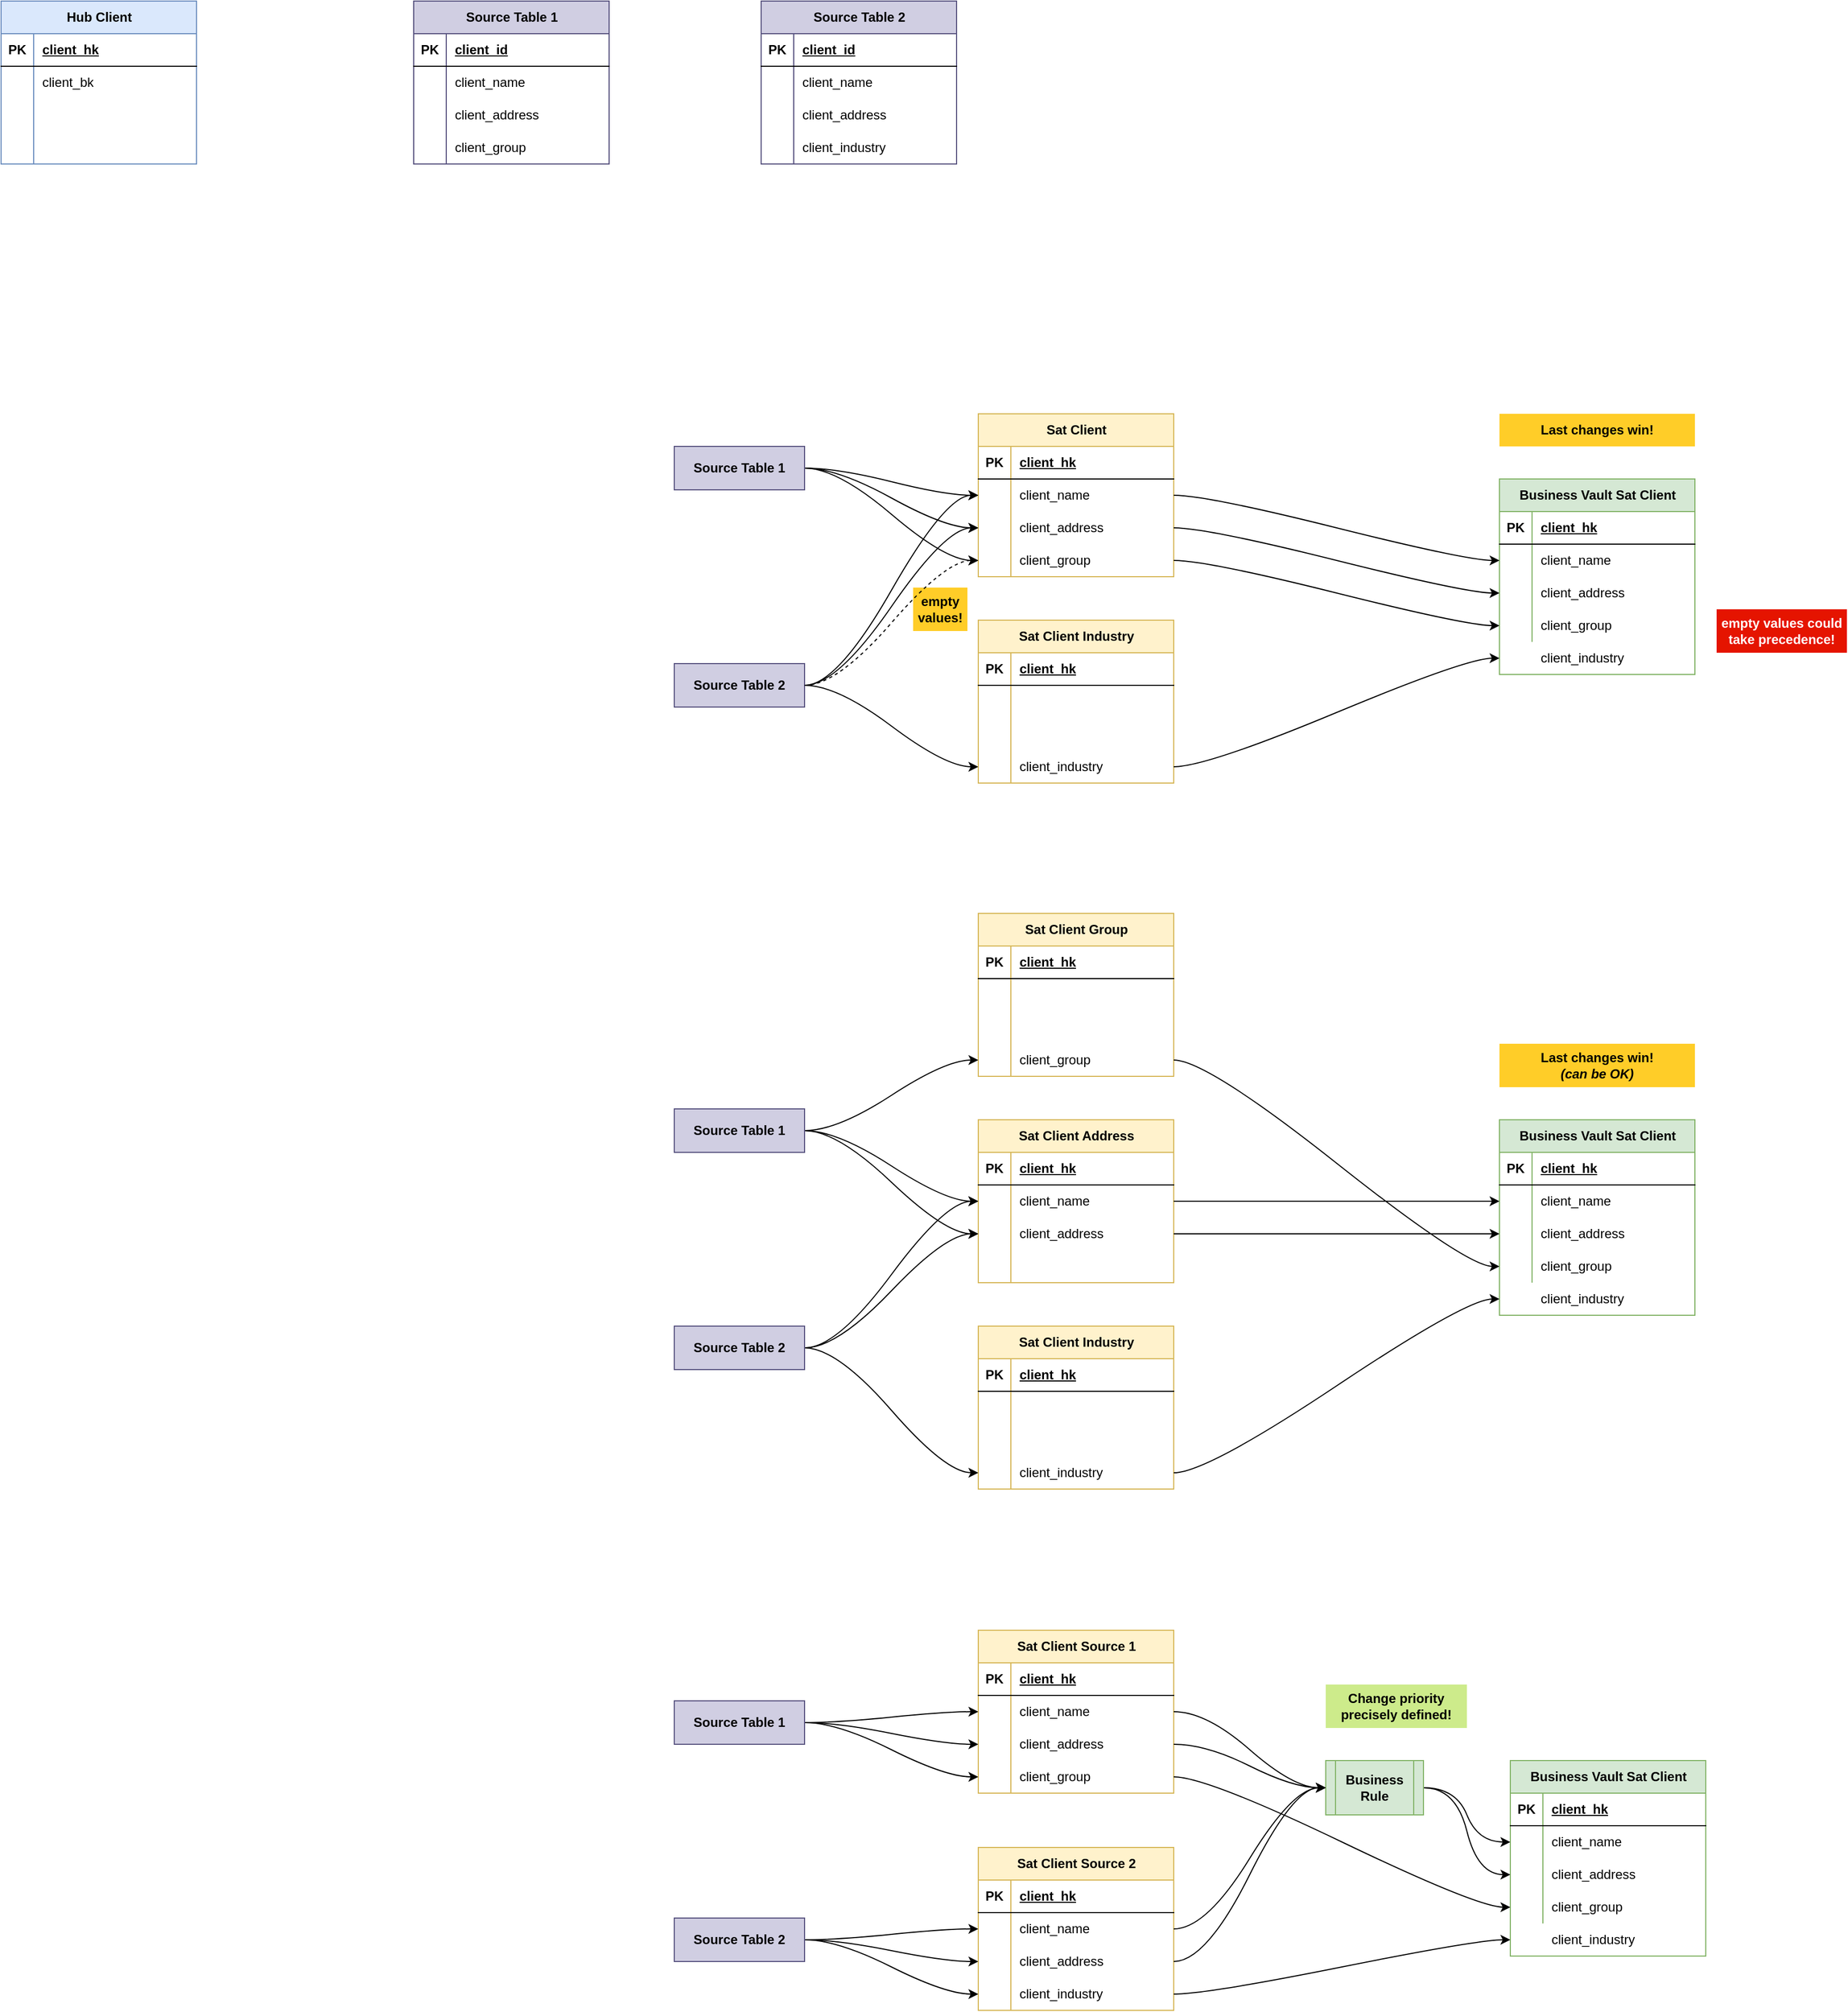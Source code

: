 <mxfile version="25.0.3">
  <diagram name="Seite-1" id="RHu-LI0ZdL1y3CxCjtV-">
    <mxGraphModel dx="2261" dy="746" grid="1" gridSize="10" guides="1" tooltips="1" connect="1" arrows="1" fold="1" page="1" pageScale="1" pageWidth="827" pageHeight="1169" math="0" shadow="0">
      <root>
        <mxCell id="0" />
        <mxCell id="1" parent="0" />
        <mxCell id="qcuaQgIi0aPeT9roVm7v-2" value="Source Table 1" style="shape=table;startSize=30;container=1;collapsible=1;childLayout=tableLayout;fixedRows=1;rowLines=0;fontStyle=1;align=center;resizeLast=1;html=1;fillColor=#d0cee2;strokeColor=#56517e;" vertex="1" parent="1">
          <mxGeometry x="80" y="160" width="180" height="150" as="geometry" />
        </mxCell>
        <mxCell id="qcuaQgIi0aPeT9roVm7v-3" value="" style="shape=tableRow;horizontal=0;startSize=0;swimlaneHead=0;swimlaneBody=0;fillColor=none;collapsible=0;dropTarget=0;points=[[0,0.5],[1,0.5]];portConstraint=eastwest;top=0;left=0;right=0;bottom=1;" vertex="1" parent="qcuaQgIi0aPeT9roVm7v-2">
          <mxGeometry y="30" width="180" height="30" as="geometry" />
        </mxCell>
        <mxCell id="qcuaQgIi0aPeT9roVm7v-4" value="PK" style="shape=partialRectangle;connectable=0;fillColor=none;top=0;left=0;bottom=0;right=0;fontStyle=1;overflow=hidden;whiteSpace=wrap;html=1;" vertex="1" parent="qcuaQgIi0aPeT9roVm7v-3">
          <mxGeometry width="30" height="30" as="geometry">
            <mxRectangle width="30" height="30" as="alternateBounds" />
          </mxGeometry>
        </mxCell>
        <mxCell id="qcuaQgIi0aPeT9roVm7v-5" value="client_id" style="shape=partialRectangle;connectable=0;fillColor=none;top=0;left=0;bottom=0;right=0;align=left;spacingLeft=6;fontStyle=5;overflow=hidden;whiteSpace=wrap;html=1;" vertex="1" parent="qcuaQgIi0aPeT9roVm7v-3">
          <mxGeometry x="30" width="150" height="30" as="geometry">
            <mxRectangle width="150" height="30" as="alternateBounds" />
          </mxGeometry>
        </mxCell>
        <mxCell id="qcuaQgIi0aPeT9roVm7v-6" value="" style="shape=tableRow;horizontal=0;startSize=0;swimlaneHead=0;swimlaneBody=0;fillColor=none;collapsible=0;dropTarget=0;points=[[0,0.5],[1,0.5]];portConstraint=eastwest;top=0;left=0;right=0;bottom=0;" vertex="1" parent="qcuaQgIi0aPeT9roVm7v-2">
          <mxGeometry y="60" width="180" height="30" as="geometry" />
        </mxCell>
        <mxCell id="qcuaQgIi0aPeT9roVm7v-7" value="" style="shape=partialRectangle;connectable=0;fillColor=none;top=0;left=0;bottom=0;right=0;editable=1;overflow=hidden;whiteSpace=wrap;html=1;" vertex="1" parent="qcuaQgIi0aPeT9roVm7v-6">
          <mxGeometry width="30" height="30" as="geometry">
            <mxRectangle width="30" height="30" as="alternateBounds" />
          </mxGeometry>
        </mxCell>
        <mxCell id="qcuaQgIi0aPeT9roVm7v-8" value="client_name" style="shape=partialRectangle;connectable=0;fillColor=none;top=0;left=0;bottom=0;right=0;align=left;spacingLeft=6;overflow=hidden;whiteSpace=wrap;html=1;" vertex="1" parent="qcuaQgIi0aPeT9roVm7v-6">
          <mxGeometry x="30" width="150" height="30" as="geometry">
            <mxRectangle width="150" height="30" as="alternateBounds" />
          </mxGeometry>
        </mxCell>
        <mxCell id="qcuaQgIi0aPeT9roVm7v-9" value="" style="shape=tableRow;horizontal=0;startSize=0;swimlaneHead=0;swimlaneBody=0;fillColor=none;collapsible=0;dropTarget=0;points=[[0,0.5],[1,0.5]];portConstraint=eastwest;top=0;left=0;right=0;bottom=0;" vertex="1" parent="qcuaQgIi0aPeT9roVm7v-2">
          <mxGeometry y="90" width="180" height="30" as="geometry" />
        </mxCell>
        <mxCell id="qcuaQgIi0aPeT9roVm7v-10" value="" style="shape=partialRectangle;connectable=0;fillColor=none;top=0;left=0;bottom=0;right=0;editable=1;overflow=hidden;whiteSpace=wrap;html=1;" vertex="1" parent="qcuaQgIi0aPeT9roVm7v-9">
          <mxGeometry width="30" height="30" as="geometry">
            <mxRectangle width="30" height="30" as="alternateBounds" />
          </mxGeometry>
        </mxCell>
        <mxCell id="qcuaQgIi0aPeT9roVm7v-11" value="client_address" style="shape=partialRectangle;connectable=0;fillColor=none;top=0;left=0;bottom=0;right=0;align=left;spacingLeft=6;overflow=hidden;whiteSpace=wrap;html=1;" vertex="1" parent="qcuaQgIi0aPeT9roVm7v-9">
          <mxGeometry x="30" width="150" height="30" as="geometry">
            <mxRectangle width="150" height="30" as="alternateBounds" />
          </mxGeometry>
        </mxCell>
        <mxCell id="qcuaQgIi0aPeT9roVm7v-12" value="" style="shape=tableRow;horizontal=0;startSize=0;swimlaneHead=0;swimlaneBody=0;fillColor=none;collapsible=0;dropTarget=0;points=[[0,0.5],[1,0.5]];portConstraint=eastwest;top=0;left=0;right=0;bottom=0;" vertex="1" parent="qcuaQgIi0aPeT9roVm7v-2">
          <mxGeometry y="120" width="180" height="30" as="geometry" />
        </mxCell>
        <mxCell id="qcuaQgIi0aPeT9roVm7v-13" value="" style="shape=partialRectangle;connectable=0;fillColor=none;top=0;left=0;bottom=0;right=0;editable=1;overflow=hidden;whiteSpace=wrap;html=1;" vertex="1" parent="qcuaQgIi0aPeT9roVm7v-12">
          <mxGeometry width="30" height="30" as="geometry">
            <mxRectangle width="30" height="30" as="alternateBounds" />
          </mxGeometry>
        </mxCell>
        <mxCell id="qcuaQgIi0aPeT9roVm7v-14" value="client_group" style="shape=partialRectangle;connectable=0;fillColor=none;top=0;left=0;bottom=0;right=0;align=left;spacingLeft=6;overflow=hidden;whiteSpace=wrap;html=1;" vertex="1" parent="qcuaQgIi0aPeT9roVm7v-12">
          <mxGeometry x="30" width="150" height="30" as="geometry">
            <mxRectangle width="150" height="30" as="alternateBounds" />
          </mxGeometry>
        </mxCell>
        <mxCell id="qcuaQgIi0aPeT9roVm7v-28" value="Source Table 2" style="shape=table;startSize=30;container=1;collapsible=1;childLayout=tableLayout;fixedRows=1;rowLines=0;fontStyle=1;align=center;resizeLast=1;html=1;fillColor=#d0cee2;strokeColor=#56517e;" vertex="1" parent="1">
          <mxGeometry x="400" y="160" width="180" height="150" as="geometry" />
        </mxCell>
        <mxCell id="qcuaQgIi0aPeT9roVm7v-29" value="" style="shape=tableRow;horizontal=0;startSize=0;swimlaneHead=0;swimlaneBody=0;fillColor=none;collapsible=0;dropTarget=0;points=[[0,0.5],[1,0.5]];portConstraint=eastwest;top=0;left=0;right=0;bottom=1;" vertex="1" parent="qcuaQgIi0aPeT9roVm7v-28">
          <mxGeometry y="30" width="180" height="30" as="geometry" />
        </mxCell>
        <mxCell id="qcuaQgIi0aPeT9roVm7v-30" value="PK" style="shape=partialRectangle;connectable=0;fillColor=none;top=0;left=0;bottom=0;right=0;fontStyle=1;overflow=hidden;whiteSpace=wrap;html=1;" vertex="1" parent="qcuaQgIi0aPeT9roVm7v-29">
          <mxGeometry width="30" height="30" as="geometry">
            <mxRectangle width="30" height="30" as="alternateBounds" />
          </mxGeometry>
        </mxCell>
        <mxCell id="qcuaQgIi0aPeT9roVm7v-31" value="client_id" style="shape=partialRectangle;connectable=0;fillColor=none;top=0;left=0;bottom=0;right=0;align=left;spacingLeft=6;fontStyle=5;overflow=hidden;whiteSpace=wrap;html=1;" vertex="1" parent="qcuaQgIi0aPeT9roVm7v-29">
          <mxGeometry x="30" width="150" height="30" as="geometry">
            <mxRectangle width="150" height="30" as="alternateBounds" />
          </mxGeometry>
        </mxCell>
        <mxCell id="qcuaQgIi0aPeT9roVm7v-32" value="" style="shape=tableRow;horizontal=0;startSize=0;swimlaneHead=0;swimlaneBody=0;fillColor=none;collapsible=0;dropTarget=0;points=[[0,0.5],[1,0.5]];portConstraint=eastwest;top=0;left=0;right=0;bottom=0;" vertex="1" parent="qcuaQgIi0aPeT9roVm7v-28">
          <mxGeometry y="60" width="180" height="30" as="geometry" />
        </mxCell>
        <mxCell id="qcuaQgIi0aPeT9roVm7v-33" value="" style="shape=partialRectangle;connectable=0;fillColor=none;top=0;left=0;bottom=0;right=0;editable=1;overflow=hidden;whiteSpace=wrap;html=1;" vertex="1" parent="qcuaQgIi0aPeT9roVm7v-32">
          <mxGeometry width="30" height="30" as="geometry">
            <mxRectangle width="30" height="30" as="alternateBounds" />
          </mxGeometry>
        </mxCell>
        <mxCell id="qcuaQgIi0aPeT9roVm7v-34" value="client_name" style="shape=partialRectangle;connectable=0;fillColor=none;top=0;left=0;bottom=0;right=0;align=left;spacingLeft=6;overflow=hidden;whiteSpace=wrap;html=1;" vertex="1" parent="qcuaQgIi0aPeT9roVm7v-32">
          <mxGeometry x="30" width="150" height="30" as="geometry">
            <mxRectangle width="150" height="30" as="alternateBounds" />
          </mxGeometry>
        </mxCell>
        <mxCell id="qcuaQgIi0aPeT9roVm7v-35" value="" style="shape=tableRow;horizontal=0;startSize=0;swimlaneHead=0;swimlaneBody=0;fillColor=none;collapsible=0;dropTarget=0;points=[[0,0.5],[1,0.5]];portConstraint=eastwest;top=0;left=0;right=0;bottom=0;" vertex="1" parent="qcuaQgIi0aPeT9roVm7v-28">
          <mxGeometry y="90" width="180" height="30" as="geometry" />
        </mxCell>
        <mxCell id="qcuaQgIi0aPeT9roVm7v-36" value="" style="shape=partialRectangle;connectable=0;fillColor=none;top=0;left=0;bottom=0;right=0;editable=1;overflow=hidden;whiteSpace=wrap;html=1;" vertex="1" parent="qcuaQgIi0aPeT9roVm7v-35">
          <mxGeometry width="30" height="30" as="geometry">
            <mxRectangle width="30" height="30" as="alternateBounds" />
          </mxGeometry>
        </mxCell>
        <mxCell id="qcuaQgIi0aPeT9roVm7v-37" value="client_address" style="shape=partialRectangle;connectable=0;fillColor=none;top=0;left=0;bottom=0;right=0;align=left;spacingLeft=6;overflow=hidden;whiteSpace=wrap;html=1;" vertex="1" parent="qcuaQgIi0aPeT9roVm7v-35">
          <mxGeometry x="30" width="150" height="30" as="geometry">
            <mxRectangle width="150" height="30" as="alternateBounds" />
          </mxGeometry>
        </mxCell>
        <mxCell id="qcuaQgIi0aPeT9roVm7v-38" value="" style="shape=tableRow;horizontal=0;startSize=0;swimlaneHead=0;swimlaneBody=0;fillColor=none;collapsible=0;dropTarget=0;points=[[0,0.5],[1,0.5]];portConstraint=eastwest;top=0;left=0;right=0;bottom=0;" vertex="1" parent="qcuaQgIi0aPeT9roVm7v-28">
          <mxGeometry y="120" width="180" height="30" as="geometry" />
        </mxCell>
        <mxCell id="qcuaQgIi0aPeT9roVm7v-39" value="" style="shape=partialRectangle;connectable=0;fillColor=none;top=0;left=0;bottom=0;right=0;editable=1;overflow=hidden;whiteSpace=wrap;html=1;" vertex="1" parent="qcuaQgIi0aPeT9roVm7v-38">
          <mxGeometry width="30" height="30" as="geometry">
            <mxRectangle width="30" height="30" as="alternateBounds" />
          </mxGeometry>
        </mxCell>
        <mxCell id="qcuaQgIi0aPeT9roVm7v-40" value="client_industry" style="shape=partialRectangle;connectable=0;fillColor=none;top=0;left=0;bottom=0;right=0;align=left;spacingLeft=6;overflow=hidden;whiteSpace=wrap;html=1;" vertex="1" parent="qcuaQgIi0aPeT9roVm7v-38">
          <mxGeometry x="30" width="150" height="30" as="geometry">
            <mxRectangle width="150" height="30" as="alternateBounds" />
          </mxGeometry>
        </mxCell>
        <mxCell id="qcuaQgIi0aPeT9roVm7v-41" value="Hub Client" style="shape=table;startSize=30;container=1;collapsible=1;childLayout=tableLayout;fixedRows=1;rowLines=0;fontStyle=1;align=center;resizeLast=1;html=1;fillColor=#dae8fc;strokeColor=#6c8ebf;" vertex="1" parent="1">
          <mxGeometry x="-300" y="160" width="180" height="150" as="geometry" />
        </mxCell>
        <mxCell id="qcuaQgIi0aPeT9roVm7v-42" value="" style="shape=tableRow;horizontal=0;startSize=0;swimlaneHead=0;swimlaneBody=0;fillColor=none;collapsible=0;dropTarget=0;points=[[0,0.5],[1,0.5]];portConstraint=eastwest;top=0;left=0;right=0;bottom=1;" vertex="1" parent="qcuaQgIi0aPeT9roVm7v-41">
          <mxGeometry y="30" width="180" height="30" as="geometry" />
        </mxCell>
        <mxCell id="qcuaQgIi0aPeT9roVm7v-43" value="PK" style="shape=partialRectangle;connectable=0;fillColor=none;top=0;left=0;bottom=0;right=0;fontStyle=1;overflow=hidden;whiteSpace=wrap;html=1;" vertex="1" parent="qcuaQgIi0aPeT9roVm7v-42">
          <mxGeometry width="30" height="30" as="geometry">
            <mxRectangle width="30" height="30" as="alternateBounds" />
          </mxGeometry>
        </mxCell>
        <mxCell id="qcuaQgIi0aPeT9roVm7v-44" value="client_hk" style="shape=partialRectangle;connectable=0;fillColor=none;top=0;left=0;bottom=0;right=0;align=left;spacingLeft=6;fontStyle=5;overflow=hidden;whiteSpace=wrap;html=1;" vertex="1" parent="qcuaQgIi0aPeT9roVm7v-42">
          <mxGeometry x="30" width="150" height="30" as="geometry">
            <mxRectangle width="150" height="30" as="alternateBounds" />
          </mxGeometry>
        </mxCell>
        <mxCell id="qcuaQgIi0aPeT9roVm7v-45" value="" style="shape=tableRow;horizontal=0;startSize=0;swimlaneHead=0;swimlaneBody=0;fillColor=none;collapsible=0;dropTarget=0;points=[[0,0.5],[1,0.5]];portConstraint=eastwest;top=0;left=0;right=0;bottom=0;" vertex="1" parent="qcuaQgIi0aPeT9roVm7v-41">
          <mxGeometry y="60" width="180" height="30" as="geometry" />
        </mxCell>
        <mxCell id="qcuaQgIi0aPeT9roVm7v-46" value="" style="shape=partialRectangle;connectable=0;fillColor=none;top=0;left=0;bottom=0;right=0;editable=1;overflow=hidden;whiteSpace=wrap;html=1;" vertex="1" parent="qcuaQgIi0aPeT9roVm7v-45">
          <mxGeometry width="30" height="30" as="geometry">
            <mxRectangle width="30" height="30" as="alternateBounds" />
          </mxGeometry>
        </mxCell>
        <mxCell id="qcuaQgIi0aPeT9roVm7v-47" value="client_bk" style="shape=partialRectangle;connectable=0;fillColor=none;top=0;left=0;bottom=0;right=0;align=left;spacingLeft=6;overflow=hidden;whiteSpace=wrap;html=1;" vertex="1" parent="qcuaQgIi0aPeT9roVm7v-45">
          <mxGeometry x="30" width="150" height="30" as="geometry">
            <mxRectangle width="150" height="30" as="alternateBounds" />
          </mxGeometry>
        </mxCell>
        <mxCell id="qcuaQgIi0aPeT9roVm7v-48" value="" style="shape=tableRow;horizontal=0;startSize=0;swimlaneHead=0;swimlaneBody=0;fillColor=none;collapsible=0;dropTarget=0;points=[[0,0.5],[1,0.5]];portConstraint=eastwest;top=0;left=0;right=0;bottom=0;" vertex="1" parent="qcuaQgIi0aPeT9roVm7v-41">
          <mxGeometry y="90" width="180" height="30" as="geometry" />
        </mxCell>
        <mxCell id="qcuaQgIi0aPeT9roVm7v-49" value="" style="shape=partialRectangle;connectable=0;fillColor=none;top=0;left=0;bottom=0;right=0;editable=1;overflow=hidden;whiteSpace=wrap;html=1;" vertex="1" parent="qcuaQgIi0aPeT9roVm7v-48">
          <mxGeometry width="30" height="30" as="geometry">
            <mxRectangle width="30" height="30" as="alternateBounds" />
          </mxGeometry>
        </mxCell>
        <mxCell id="qcuaQgIi0aPeT9roVm7v-50" value="" style="shape=partialRectangle;connectable=0;fillColor=none;top=0;left=0;bottom=0;right=0;align=left;spacingLeft=6;overflow=hidden;whiteSpace=wrap;html=1;" vertex="1" parent="qcuaQgIi0aPeT9roVm7v-48">
          <mxGeometry x="30" width="150" height="30" as="geometry">
            <mxRectangle width="150" height="30" as="alternateBounds" />
          </mxGeometry>
        </mxCell>
        <mxCell id="qcuaQgIi0aPeT9roVm7v-51" value="" style="shape=tableRow;horizontal=0;startSize=0;swimlaneHead=0;swimlaneBody=0;fillColor=none;collapsible=0;dropTarget=0;points=[[0,0.5],[1,0.5]];portConstraint=eastwest;top=0;left=0;right=0;bottom=0;" vertex="1" parent="qcuaQgIi0aPeT9roVm7v-41">
          <mxGeometry y="120" width="180" height="30" as="geometry" />
        </mxCell>
        <mxCell id="qcuaQgIi0aPeT9roVm7v-52" value="" style="shape=partialRectangle;connectable=0;fillColor=none;top=0;left=0;bottom=0;right=0;editable=1;overflow=hidden;whiteSpace=wrap;html=1;" vertex="1" parent="qcuaQgIi0aPeT9roVm7v-51">
          <mxGeometry width="30" height="30" as="geometry">
            <mxRectangle width="30" height="30" as="alternateBounds" />
          </mxGeometry>
        </mxCell>
        <mxCell id="qcuaQgIi0aPeT9roVm7v-53" value="" style="shape=partialRectangle;connectable=0;fillColor=none;top=0;left=0;bottom=0;right=0;align=left;spacingLeft=6;overflow=hidden;whiteSpace=wrap;html=1;" vertex="1" parent="qcuaQgIi0aPeT9roVm7v-51">
          <mxGeometry x="30" width="150" height="30" as="geometry">
            <mxRectangle width="150" height="30" as="alternateBounds" />
          </mxGeometry>
        </mxCell>
        <mxCell id="qcuaQgIi0aPeT9roVm7v-54" value="Sat Client" style="shape=table;startSize=30;container=1;collapsible=1;childLayout=tableLayout;fixedRows=1;rowLines=0;fontStyle=1;align=center;resizeLast=1;html=1;fillColor=#fff2cc;strokeColor=#d6b656;" vertex="1" parent="1">
          <mxGeometry x="600" y="540" width="180" height="150" as="geometry" />
        </mxCell>
        <mxCell id="qcuaQgIi0aPeT9roVm7v-55" value="" style="shape=tableRow;horizontal=0;startSize=0;swimlaneHead=0;swimlaneBody=0;fillColor=none;collapsible=0;dropTarget=0;points=[[0,0.5],[1,0.5]];portConstraint=eastwest;top=0;left=0;right=0;bottom=1;" vertex="1" parent="qcuaQgIi0aPeT9roVm7v-54">
          <mxGeometry y="30" width="180" height="30" as="geometry" />
        </mxCell>
        <mxCell id="qcuaQgIi0aPeT9roVm7v-56" value="PK" style="shape=partialRectangle;connectable=0;fillColor=none;top=0;left=0;bottom=0;right=0;fontStyle=1;overflow=hidden;whiteSpace=wrap;html=1;" vertex="1" parent="qcuaQgIi0aPeT9roVm7v-55">
          <mxGeometry width="30" height="30" as="geometry">
            <mxRectangle width="30" height="30" as="alternateBounds" />
          </mxGeometry>
        </mxCell>
        <mxCell id="qcuaQgIi0aPeT9roVm7v-57" value="client_hk" style="shape=partialRectangle;connectable=0;fillColor=none;top=0;left=0;bottom=0;right=0;align=left;spacingLeft=6;fontStyle=5;overflow=hidden;whiteSpace=wrap;html=1;" vertex="1" parent="qcuaQgIi0aPeT9roVm7v-55">
          <mxGeometry x="30" width="150" height="30" as="geometry">
            <mxRectangle width="150" height="30" as="alternateBounds" />
          </mxGeometry>
        </mxCell>
        <mxCell id="qcuaQgIi0aPeT9roVm7v-58" value="" style="shape=tableRow;horizontal=0;startSize=0;swimlaneHead=0;swimlaneBody=0;fillColor=none;collapsible=0;dropTarget=0;points=[[0,0.5],[1,0.5]];portConstraint=eastwest;top=0;left=0;right=0;bottom=0;" vertex="1" parent="qcuaQgIi0aPeT9roVm7v-54">
          <mxGeometry y="60" width="180" height="30" as="geometry" />
        </mxCell>
        <mxCell id="qcuaQgIi0aPeT9roVm7v-59" value="" style="shape=partialRectangle;connectable=0;fillColor=none;top=0;left=0;bottom=0;right=0;editable=1;overflow=hidden;whiteSpace=wrap;html=1;" vertex="1" parent="qcuaQgIi0aPeT9roVm7v-58">
          <mxGeometry width="30" height="30" as="geometry">
            <mxRectangle width="30" height="30" as="alternateBounds" />
          </mxGeometry>
        </mxCell>
        <mxCell id="qcuaQgIi0aPeT9roVm7v-60" value="client_name" style="shape=partialRectangle;connectable=0;fillColor=none;top=0;left=0;bottom=0;right=0;align=left;spacingLeft=6;overflow=hidden;whiteSpace=wrap;html=1;" vertex="1" parent="qcuaQgIi0aPeT9roVm7v-58">
          <mxGeometry x="30" width="150" height="30" as="geometry">
            <mxRectangle width="150" height="30" as="alternateBounds" />
          </mxGeometry>
        </mxCell>
        <mxCell id="qcuaQgIi0aPeT9roVm7v-61" value="" style="shape=tableRow;horizontal=0;startSize=0;swimlaneHead=0;swimlaneBody=0;fillColor=none;collapsible=0;dropTarget=0;points=[[0,0.5],[1,0.5]];portConstraint=eastwest;top=0;left=0;right=0;bottom=0;" vertex="1" parent="qcuaQgIi0aPeT9roVm7v-54">
          <mxGeometry y="90" width="180" height="30" as="geometry" />
        </mxCell>
        <mxCell id="qcuaQgIi0aPeT9roVm7v-62" value="" style="shape=partialRectangle;connectable=0;fillColor=none;top=0;left=0;bottom=0;right=0;editable=1;overflow=hidden;whiteSpace=wrap;html=1;" vertex="1" parent="qcuaQgIi0aPeT9roVm7v-61">
          <mxGeometry width="30" height="30" as="geometry">
            <mxRectangle width="30" height="30" as="alternateBounds" />
          </mxGeometry>
        </mxCell>
        <mxCell id="qcuaQgIi0aPeT9roVm7v-63" value="client_address" style="shape=partialRectangle;connectable=0;fillColor=none;top=0;left=0;bottom=0;right=0;align=left;spacingLeft=6;overflow=hidden;whiteSpace=wrap;html=1;" vertex="1" parent="qcuaQgIi0aPeT9roVm7v-61">
          <mxGeometry x="30" width="150" height="30" as="geometry">
            <mxRectangle width="150" height="30" as="alternateBounds" />
          </mxGeometry>
        </mxCell>
        <mxCell id="qcuaQgIi0aPeT9roVm7v-64" value="" style="shape=tableRow;horizontal=0;startSize=0;swimlaneHead=0;swimlaneBody=0;fillColor=none;collapsible=0;dropTarget=0;points=[[0,0.5],[1,0.5]];portConstraint=eastwest;top=0;left=0;right=0;bottom=0;" vertex="1" parent="qcuaQgIi0aPeT9roVm7v-54">
          <mxGeometry y="120" width="180" height="30" as="geometry" />
        </mxCell>
        <mxCell id="qcuaQgIi0aPeT9roVm7v-65" value="" style="shape=partialRectangle;connectable=0;fillColor=none;top=0;left=0;bottom=0;right=0;editable=1;overflow=hidden;whiteSpace=wrap;html=1;" vertex="1" parent="qcuaQgIi0aPeT9roVm7v-64">
          <mxGeometry width="30" height="30" as="geometry">
            <mxRectangle width="30" height="30" as="alternateBounds" />
          </mxGeometry>
        </mxCell>
        <mxCell id="qcuaQgIi0aPeT9roVm7v-66" value="client_group" style="shape=partialRectangle;connectable=0;fillColor=none;top=0;left=0;bottom=0;right=0;align=left;spacingLeft=6;overflow=hidden;whiteSpace=wrap;html=1;" vertex="1" parent="qcuaQgIi0aPeT9roVm7v-64">
          <mxGeometry x="30" width="150" height="30" as="geometry">
            <mxRectangle width="150" height="30" as="alternateBounds" />
          </mxGeometry>
        </mxCell>
        <mxCell id="qcuaQgIi0aPeT9roVm7v-67" value="Sat Client Industry" style="shape=table;startSize=30;container=1;collapsible=1;childLayout=tableLayout;fixedRows=1;rowLines=0;fontStyle=1;align=center;resizeLast=1;html=1;fillColor=#fff2cc;strokeColor=#d6b656;" vertex="1" parent="1">
          <mxGeometry x="600" y="730" width="180" height="150" as="geometry" />
        </mxCell>
        <mxCell id="qcuaQgIi0aPeT9roVm7v-68" value="" style="shape=tableRow;horizontal=0;startSize=0;swimlaneHead=0;swimlaneBody=0;fillColor=none;collapsible=0;dropTarget=0;points=[[0,0.5],[1,0.5]];portConstraint=eastwest;top=0;left=0;right=0;bottom=1;" vertex="1" parent="qcuaQgIi0aPeT9roVm7v-67">
          <mxGeometry y="30" width="180" height="30" as="geometry" />
        </mxCell>
        <mxCell id="qcuaQgIi0aPeT9roVm7v-69" value="PK" style="shape=partialRectangle;connectable=0;fillColor=none;top=0;left=0;bottom=0;right=0;fontStyle=1;overflow=hidden;whiteSpace=wrap;html=1;" vertex="1" parent="qcuaQgIi0aPeT9roVm7v-68">
          <mxGeometry width="30" height="30" as="geometry">
            <mxRectangle width="30" height="30" as="alternateBounds" />
          </mxGeometry>
        </mxCell>
        <mxCell id="qcuaQgIi0aPeT9roVm7v-70" value="client_hk" style="shape=partialRectangle;connectable=0;fillColor=none;top=0;left=0;bottom=0;right=0;align=left;spacingLeft=6;fontStyle=5;overflow=hidden;whiteSpace=wrap;html=1;" vertex="1" parent="qcuaQgIi0aPeT9roVm7v-68">
          <mxGeometry x="30" width="150" height="30" as="geometry">
            <mxRectangle width="150" height="30" as="alternateBounds" />
          </mxGeometry>
        </mxCell>
        <mxCell id="qcuaQgIi0aPeT9roVm7v-71" value="" style="shape=tableRow;horizontal=0;startSize=0;swimlaneHead=0;swimlaneBody=0;fillColor=none;collapsible=0;dropTarget=0;points=[[0,0.5],[1,0.5]];portConstraint=eastwest;top=0;left=0;right=0;bottom=0;" vertex="1" parent="qcuaQgIi0aPeT9roVm7v-67">
          <mxGeometry y="60" width="180" height="30" as="geometry" />
        </mxCell>
        <mxCell id="qcuaQgIi0aPeT9roVm7v-72" value="" style="shape=partialRectangle;connectable=0;fillColor=none;top=0;left=0;bottom=0;right=0;editable=1;overflow=hidden;whiteSpace=wrap;html=1;" vertex="1" parent="qcuaQgIi0aPeT9roVm7v-71">
          <mxGeometry width="30" height="30" as="geometry">
            <mxRectangle width="30" height="30" as="alternateBounds" />
          </mxGeometry>
        </mxCell>
        <mxCell id="qcuaQgIi0aPeT9roVm7v-73" value="" style="shape=partialRectangle;connectable=0;fillColor=none;top=0;left=0;bottom=0;right=0;align=left;spacingLeft=6;overflow=hidden;whiteSpace=wrap;html=1;" vertex="1" parent="qcuaQgIi0aPeT9roVm7v-71">
          <mxGeometry x="30" width="150" height="30" as="geometry">
            <mxRectangle width="150" height="30" as="alternateBounds" />
          </mxGeometry>
        </mxCell>
        <mxCell id="qcuaQgIi0aPeT9roVm7v-74" value="" style="shape=tableRow;horizontal=0;startSize=0;swimlaneHead=0;swimlaneBody=0;fillColor=none;collapsible=0;dropTarget=0;points=[[0,0.5],[1,0.5]];portConstraint=eastwest;top=0;left=0;right=0;bottom=0;" vertex="1" parent="qcuaQgIi0aPeT9roVm7v-67">
          <mxGeometry y="90" width="180" height="30" as="geometry" />
        </mxCell>
        <mxCell id="qcuaQgIi0aPeT9roVm7v-75" value="" style="shape=partialRectangle;connectable=0;fillColor=none;top=0;left=0;bottom=0;right=0;editable=1;overflow=hidden;whiteSpace=wrap;html=1;" vertex="1" parent="qcuaQgIi0aPeT9roVm7v-74">
          <mxGeometry width="30" height="30" as="geometry">
            <mxRectangle width="30" height="30" as="alternateBounds" />
          </mxGeometry>
        </mxCell>
        <mxCell id="qcuaQgIi0aPeT9roVm7v-76" value="" style="shape=partialRectangle;connectable=0;fillColor=none;top=0;left=0;bottom=0;right=0;align=left;spacingLeft=6;overflow=hidden;whiteSpace=wrap;html=1;" vertex="1" parent="qcuaQgIi0aPeT9roVm7v-74">
          <mxGeometry x="30" width="150" height="30" as="geometry">
            <mxRectangle width="150" height="30" as="alternateBounds" />
          </mxGeometry>
        </mxCell>
        <mxCell id="qcuaQgIi0aPeT9roVm7v-77" value="" style="shape=tableRow;horizontal=0;startSize=0;swimlaneHead=0;swimlaneBody=0;fillColor=none;collapsible=0;dropTarget=0;points=[[0,0.5],[1,0.5]];portConstraint=eastwest;top=0;left=0;right=0;bottom=0;" vertex="1" parent="qcuaQgIi0aPeT9roVm7v-67">
          <mxGeometry y="120" width="180" height="30" as="geometry" />
        </mxCell>
        <mxCell id="qcuaQgIi0aPeT9roVm7v-78" value="" style="shape=partialRectangle;connectable=0;fillColor=none;top=0;left=0;bottom=0;right=0;editable=1;overflow=hidden;whiteSpace=wrap;html=1;" vertex="1" parent="qcuaQgIi0aPeT9roVm7v-77">
          <mxGeometry width="30" height="30" as="geometry">
            <mxRectangle width="30" height="30" as="alternateBounds" />
          </mxGeometry>
        </mxCell>
        <mxCell id="qcuaQgIi0aPeT9roVm7v-79" value="client_industry" style="shape=partialRectangle;connectable=0;fillColor=none;top=0;left=0;bottom=0;right=0;align=left;spacingLeft=6;overflow=hidden;whiteSpace=wrap;html=1;" vertex="1" parent="qcuaQgIi0aPeT9roVm7v-77">
          <mxGeometry x="30" width="150" height="30" as="geometry">
            <mxRectangle width="150" height="30" as="alternateBounds" />
          </mxGeometry>
        </mxCell>
        <mxCell id="qcuaQgIi0aPeT9roVm7v-80" value="Sat Client Source 1" style="shape=table;startSize=30;container=1;collapsible=1;childLayout=tableLayout;fixedRows=1;rowLines=0;fontStyle=1;align=center;resizeLast=1;html=1;fillColor=#fff2cc;strokeColor=#d6b656;" vertex="1" parent="1">
          <mxGeometry x="600" y="1660" width="180" height="150" as="geometry" />
        </mxCell>
        <mxCell id="qcuaQgIi0aPeT9roVm7v-81" value="" style="shape=tableRow;horizontal=0;startSize=0;swimlaneHead=0;swimlaneBody=0;fillColor=none;collapsible=0;dropTarget=0;points=[[0,0.5],[1,0.5]];portConstraint=eastwest;top=0;left=0;right=0;bottom=1;" vertex="1" parent="qcuaQgIi0aPeT9roVm7v-80">
          <mxGeometry y="30" width="180" height="30" as="geometry" />
        </mxCell>
        <mxCell id="qcuaQgIi0aPeT9roVm7v-82" value="PK" style="shape=partialRectangle;connectable=0;fillColor=none;top=0;left=0;bottom=0;right=0;fontStyle=1;overflow=hidden;whiteSpace=wrap;html=1;" vertex="1" parent="qcuaQgIi0aPeT9roVm7v-81">
          <mxGeometry width="30" height="30" as="geometry">
            <mxRectangle width="30" height="30" as="alternateBounds" />
          </mxGeometry>
        </mxCell>
        <mxCell id="qcuaQgIi0aPeT9roVm7v-83" value="client_hk" style="shape=partialRectangle;connectable=0;fillColor=none;top=0;left=0;bottom=0;right=0;align=left;spacingLeft=6;fontStyle=5;overflow=hidden;whiteSpace=wrap;html=1;" vertex="1" parent="qcuaQgIi0aPeT9roVm7v-81">
          <mxGeometry x="30" width="150" height="30" as="geometry">
            <mxRectangle width="150" height="30" as="alternateBounds" />
          </mxGeometry>
        </mxCell>
        <mxCell id="qcuaQgIi0aPeT9roVm7v-84" value="" style="shape=tableRow;horizontal=0;startSize=0;swimlaneHead=0;swimlaneBody=0;fillColor=none;collapsible=0;dropTarget=0;points=[[0,0.5],[1,0.5]];portConstraint=eastwest;top=0;left=0;right=0;bottom=0;" vertex="1" parent="qcuaQgIi0aPeT9roVm7v-80">
          <mxGeometry y="60" width="180" height="30" as="geometry" />
        </mxCell>
        <mxCell id="qcuaQgIi0aPeT9roVm7v-85" value="" style="shape=partialRectangle;connectable=0;fillColor=none;top=0;left=0;bottom=0;right=0;editable=1;overflow=hidden;whiteSpace=wrap;html=1;" vertex="1" parent="qcuaQgIi0aPeT9roVm7v-84">
          <mxGeometry width="30" height="30" as="geometry">
            <mxRectangle width="30" height="30" as="alternateBounds" />
          </mxGeometry>
        </mxCell>
        <mxCell id="qcuaQgIi0aPeT9roVm7v-86" value="client_name" style="shape=partialRectangle;connectable=0;fillColor=none;top=0;left=0;bottom=0;right=0;align=left;spacingLeft=6;overflow=hidden;whiteSpace=wrap;html=1;" vertex="1" parent="qcuaQgIi0aPeT9roVm7v-84">
          <mxGeometry x="30" width="150" height="30" as="geometry">
            <mxRectangle width="150" height="30" as="alternateBounds" />
          </mxGeometry>
        </mxCell>
        <mxCell id="qcuaQgIi0aPeT9roVm7v-87" value="" style="shape=tableRow;horizontal=0;startSize=0;swimlaneHead=0;swimlaneBody=0;fillColor=none;collapsible=0;dropTarget=0;points=[[0,0.5],[1,0.5]];portConstraint=eastwest;top=0;left=0;right=0;bottom=0;" vertex="1" parent="qcuaQgIi0aPeT9roVm7v-80">
          <mxGeometry y="90" width="180" height="30" as="geometry" />
        </mxCell>
        <mxCell id="qcuaQgIi0aPeT9roVm7v-88" value="" style="shape=partialRectangle;connectable=0;fillColor=none;top=0;left=0;bottom=0;right=0;editable=1;overflow=hidden;whiteSpace=wrap;html=1;" vertex="1" parent="qcuaQgIi0aPeT9roVm7v-87">
          <mxGeometry width="30" height="30" as="geometry">
            <mxRectangle width="30" height="30" as="alternateBounds" />
          </mxGeometry>
        </mxCell>
        <mxCell id="qcuaQgIi0aPeT9roVm7v-89" value="client_address" style="shape=partialRectangle;connectable=0;fillColor=none;top=0;left=0;bottom=0;right=0;align=left;spacingLeft=6;overflow=hidden;whiteSpace=wrap;html=1;" vertex="1" parent="qcuaQgIi0aPeT9roVm7v-87">
          <mxGeometry x="30" width="150" height="30" as="geometry">
            <mxRectangle width="150" height="30" as="alternateBounds" />
          </mxGeometry>
        </mxCell>
        <mxCell id="qcuaQgIi0aPeT9roVm7v-90" value="" style="shape=tableRow;horizontal=0;startSize=0;swimlaneHead=0;swimlaneBody=0;fillColor=none;collapsible=0;dropTarget=0;points=[[0,0.5],[1,0.5]];portConstraint=eastwest;top=0;left=0;right=0;bottom=0;" vertex="1" parent="qcuaQgIi0aPeT9roVm7v-80">
          <mxGeometry y="120" width="180" height="30" as="geometry" />
        </mxCell>
        <mxCell id="qcuaQgIi0aPeT9roVm7v-91" value="" style="shape=partialRectangle;connectable=0;fillColor=none;top=0;left=0;bottom=0;right=0;editable=1;overflow=hidden;whiteSpace=wrap;html=1;" vertex="1" parent="qcuaQgIi0aPeT9roVm7v-90">
          <mxGeometry width="30" height="30" as="geometry">
            <mxRectangle width="30" height="30" as="alternateBounds" />
          </mxGeometry>
        </mxCell>
        <mxCell id="qcuaQgIi0aPeT9roVm7v-92" value="client_group" style="shape=partialRectangle;connectable=0;fillColor=none;top=0;left=0;bottom=0;right=0;align=left;spacingLeft=6;overflow=hidden;whiteSpace=wrap;html=1;" vertex="1" parent="qcuaQgIi0aPeT9roVm7v-90">
          <mxGeometry x="30" width="150" height="30" as="geometry">
            <mxRectangle width="150" height="30" as="alternateBounds" />
          </mxGeometry>
        </mxCell>
        <mxCell id="qcuaQgIi0aPeT9roVm7v-106" value="Sat Client Address" style="shape=table;startSize=30;container=1;collapsible=1;childLayout=tableLayout;fixedRows=1;rowLines=0;fontStyle=1;align=center;resizeLast=1;html=1;fillColor=#fff2cc;strokeColor=#d6b656;" vertex="1" parent="1">
          <mxGeometry x="600" y="1190" width="180" height="150" as="geometry" />
        </mxCell>
        <mxCell id="qcuaQgIi0aPeT9roVm7v-107" value="" style="shape=tableRow;horizontal=0;startSize=0;swimlaneHead=0;swimlaneBody=0;fillColor=none;collapsible=0;dropTarget=0;points=[[0,0.5],[1,0.5]];portConstraint=eastwest;top=0;left=0;right=0;bottom=1;" vertex="1" parent="qcuaQgIi0aPeT9roVm7v-106">
          <mxGeometry y="30" width="180" height="30" as="geometry" />
        </mxCell>
        <mxCell id="qcuaQgIi0aPeT9roVm7v-108" value="PK" style="shape=partialRectangle;connectable=0;fillColor=none;top=0;left=0;bottom=0;right=0;fontStyle=1;overflow=hidden;whiteSpace=wrap;html=1;" vertex="1" parent="qcuaQgIi0aPeT9roVm7v-107">
          <mxGeometry width="30" height="30" as="geometry">
            <mxRectangle width="30" height="30" as="alternateBounds" />
          </mxGeometry>
        </mxCell>
        <mxCell id="qcuaQgIi0aPeT9roVm7v-109" value="client_hk" style="shape=partialRectangle;connectable=0;fillColor=none;top=0;left=0;bottom=0;right=0;align=left;spacingLeft=6;fontStyle=5;overflow=hidden;whiteSpace=wrap;html=1;" vertex="1" parent="qcuaQgIi0aPeT9roVm7v-107">
          <mxGeometry x="30" width="150" height="30" as="geometry">
            <mxRectangle width="150" height="30" as="alternateBounds" />
          </mxGeometry>
        </mxCell>
        <mxCell id="qcuaQgIi0aPeT9roVm7v-110" value="" style="shape=tableRow;horizontal=0;startSize=0;swimlaneHead=0;swimlaneBody=0;fillColor=none;collapsible=0;dropTarget=0;points=[[0,0.5],[1,0.5]];portConstraint=eastwest;top=0;left=0;right=0;bottom=0;" vertex="1" parent="qcuaQgIi0aPeT9roVm7v-106">
          <mxGeometry y="60" width="180" height="30" as="geometry" />
        </mxCell>
        <mxCell id="qcuaQgIi0aPeT9roVm7v-111" value="" style="shape=partialRectangle;connectable=0;fillColor=none;top=0;left=0;bottom=0;right=0;editable=1;overflow=hidden;whiteSpace=wrap;html=1;" vertex="1" parent="qcuaQgIi0aPeT9roVm7v-110">
          <mxGeometry width="30" height="30" as="geometry">
            <mxRectangle width="30" height="30" as="alternateBounds" />
          </mxGeometry>
        </mxCell>
        <mxCell id="qcuaQgIi0aPeT9roVm7v-112" value="client_name" style="shape=partialRectangle;connectable=0;fillColor=none;top=0;left=0;bottom=0;right=0;align=left;spacingLeft=6;overflow=hidden;whiteSpace=wrap;html=1;" vertex="1" parent="qcuaQgIi0aPeT9roVm7v-110">
          <mxGeometry x="30" width="150" height="30" as="geometry">
            <mxRectangle width="150" height="30" as="alternateBounds" />
          </mxGeometry>
        </mxCell>
        <mxCell id="qcuaQgIi0aPeT9roVm7v-113" value="" style="shape=tableRow;horizontal=0;startSize=0;swimlaneHead=0;swimlaneBody=0;fillColor=none;collapsible=0;dropTarget=0;points=[[0,0.5],[1,0.5]];portConstraint=eastwest;top=0;left=0;right=0;bottom=0;" vertex="1" parent="qcuaQgIi0aPeT9roVm7v-106">
          <mxGeometry y="90" width="180" height="30" as="geometry" />
        </mxCell>
        <mxCell id="qcuaQgIi0aPeT9roVm7v-114" value="" style="shape=partialRectangle;connectable=0;fillColor=none;top=0;left=0;bottom=0;right=0;editable=1;overflow=hidden;whiteSpace=wrap;html=1;" vertex="1" parent="qcuaQgIi0aPeT9roVm7v-113">
          <mxGeometry width="30" height="30" as="geometry">
            <mxRectangle width="30" height="30" as="alternateBounds" />
          </mxGeometry>
        </mxCell>
        <mxCell id="qcuaQgIi0aPeT9roVm7v-115" value="client_address" style="shape=partialRectangle;connectable=0;fillColor=none;top=0;left=0;bottom=0;right=0;align=left;spacingLeft=6;overflow=hidden;whiteSpace=wrap;html=1;" vertex="1" parent="qcuaQgIi0aPeT9roVm7v-113">
          <mxGeometry x="30" width="150" height="30" as="geometry">
            <mxRectangle width="150" height="30" as="alternateBounds" />
          </mxGeometry>
        </mxCell>
        <mxCell id="qcuaQgIi0aPeT9roVm7v-116" value="" style="shape=tableRow;horizontal=0;startSize=0;swimlaneHead=0;swimlaneBody=0;fillColor=none;collapsible=0;dropTarget=0;points=[[0,0.5],[1,0.5]];portConstraint=eastwest;top=0;left=0;right=0;bottom=0;" vertex="1" parent="qcuaQgIi0aPeT9roVm7v-106">
          <mxGeometry y="120" width="180" height="30" as="geometry" />
        </mxCell>
        <mxCell id="qcuaQgIi0aPeT9roVm7v-117" value="" style="shape=partialRectangle;connectable=0;fillColor=none;top=0;left=0;bottom=0;right=0;editable=1;overflow=hidden;whiteSpace=wrap;html=1;" vertex="1" parent="qcuaQgIi0aPeT9roVm7v-116">
          <mxGeometry width="30" height="30" as="geometry">
            <mxRectangle width="30" height="30" as="alternateBounds" />
          </mxGeometry>
        </mxCell>
        <mxCell id="qcuaQgIi0aPeT9roVm7v-118" value="" style="shape=partialRectangle;connectable=0;fillColor=none;top=0;left=0;bottom=0;right=0;align=left;spacingLeft=6;overflow=hidden;whiteSpace=wrap;html=1;" vertex="1" parent="qcuaQgIi0aPeT9roVm7v-116">
          <mxGeometry x="30" width="150" height="30" as="geometry">
            <mxRectangle width="150" height="30" as="alternateBounds" />
          </mxGeometry>
        </mxCell>
        <mxCell id="qcuaQgIi0aPeT9roVm7v-119" value="Sat Client Group" style="shape=table;startSize=30;container=1;collapsible=1;childLayout=tableLayout;fixedRows=1;rowLines=0;fontStyle=1;align=center;resizeLast=1;html=1;fillColor=#fff2cc;strokeColor=#d6b656;" vertex="1" parent="1">
          <mxGeometry x="600" y="1000" width="180" height="150" as="geometry" />
        </mxCell>
        <mxCell id="qcuaQgIi0aPeT9roVm7v-120" value="" style="shape=tableRow;horizontal=0;startSize=0;swimlaneHead=0;swimlaneBody=0;fillColor=none;collapsible=0;dropTarget=0;points=[[0,0.5],[1,0.5]];portConstraint=eastwest;top=0;left=0;right=0;bottom=1;" vertex="1" parent="qcuaQgIi0aPeT9roVm7v-119">
          <mxGeometry y="30" width="180" height="30" as="geometry" />
        </mxCell>
        <mxCell id="qcuaQgIi0aPeT9roVm7v-121" value="PK" style="shape=partialRectangle;connectable=0;fillColor=none;top=0;left=0;bottom=0;right=0;fontStyle=1;overflow=hidden;whiteSpace=wrap;html=1;" vertex="1" parent="qcuaQgIi0aPeT9roVm7v-120">
          <mxGeometry width="30" height="30" as="geometry">
            <mxRectangle width="30" height="30" as="alternateBounds" />
          </mxGeometry>
        </mxCell>
        <mxCell id="qcuaQgIi0aPeT9roVm7v-122" value="client_hk" style="shape=partialRectangle;connectable=0;fillColor=none;top=0;left=0;bottom=0;right=0;align=left;spacingLeft=6;fontStyle=5;overflow=hidden;whiteSpace=wrap;html=1;" vertex="1" parent="qcuaQgIi0aPeT9roVm7v-120">
          <mxGeometry x="30" width="150" height="30" as="geometry">
            <mxRectangle width="150" height="30" as="alternateBounds" />
          </mxGeometry>
        </mxCell>
        <mxCell id="qcuaQgIi0aPeT9roVm7v-123" value="" style="shape=tableRow;horizontal=0;startSize=0;swimlaneHead=0;swimlaneBody=0;fillColor=none;collapsible=0;dropTarget=0;points=[[0,0.5],[1,0.5]];portConstraint=eastwest;top=0;left=0;right=0;bottom=0;" vertex="1" parent="qcuaQgIi0aPeT9roVm7v-119">
          <mxGeometry y="60" width="180" height="30" as="geometry" />
        </mxCell>
        <mxCell id="qcuaQgIi0aPeT9roVm7v-124" value="" style="shape=partialRectangle;connectable=0;fillColor=none;top=0;left=0;bottom=0;right=0;editable=1;overflow=hidden;whiteSpace=wrap;html=1;" vertex="1" parent="qcuaQgIi0aPeT9roVm7v-123">
          <mxGeometry width="30" height="30" as="geometry">
            <mxRectangle width="30" height="30" as="alternateBounds" />
          </mxGeometry>
        </mxCell>
        <mxCell id="qcuaQgIi0aPeT9roVm7v-125" value="" style="shape=partialRectangle;connectable=0;fillColor=none;top=0;left=0;bottom=0;right=0;align=left;spacingLeft=6;overflow=hidden;whiteSpace=wrap;html=1;" vertex="1" parent="qcuaQgIi0aPeT9roVm7v-123">
          <mxGeometry x="30" width="150" height="30" as="geometry">
            <mxRectangle width="150" height="30" as="alternateBounds" />
          </mxGeometry>
        </mxCell>
        <mxCell id="qcuaQgIi0aPeT9roVm7v-126" value="" style="shape=tableRow;horizontal=0;startSize=0;swimlaneHead=0;swimlaneBody=0;fillColor=none;collapsible=0;dropTarget=0;points=[[0,0.5],[1,0.5]];portConstraint=eastwest;top=0;left=0;right=0;bottom=0;" vertex="1" parent="qcuaQgIi0aPeT9roVm7v-119">
          <mxGeometry y="90" width="180" height="30" as="geometry" />
        </mxCell>
        <mxCell id="qcuaQgIi0aPeT9roVm7v-127" value="" style="shape=partialRectangle;connectable=0;fillColor=none;top=0;left=0;bottom=0;right=0;editable=1;overflow=hidden;whiteSpace=wrap;html=1;" vertex="1" parent="qcuaQgIi0aPeT9roVm7v-126">
          <mxGeometry width="30" height="30" as="geometry">
            <mxRectangle width="30" height="30" as="alternateBounds" />
          </mxGeometry>
        </mxCell>
        <mxCell id="qcuaQgIi0aPeT9roVm7v-128" value="" style="shape=partialRectangle;connectable=0;fillColor=none;top=0;left=0;bottom=0;right=0;align=left;spacingLeft=6;overflow=hidden;whiteSpace=wrap;html=1;" vertex="1" parent="qcuaQgIi0aPeT9roVm7v-126">
          <mxGeometry x="30" width="150" height="30" as="geometry">
            <mxRectangle width="150" height="30" as="alternateBounds" />
          </mxGeometry>
        </mxCell>
        <mxCell id="qcuaQgIi0aPeT9roVm7v-129" value="" style="shape=tableRow;horizontal=0;startSize=0;swimlaneHead=0;swimlaneBody=0;fillColor=none;collapsible=0;dropTarget=0;points=[[0,0.5],[1,0.5]];portConstraint=eastwest;top=0;left=0;right=0;bottom=0;" vertex="1" parent="qcuaQgIi0aPeT9roVm7v-119">
          <mxGeometry y="120" width="180" height="30" as="geometry" />
        </mxCell>
        <mxCell id="qcuaQgIi0aPeT9roVm7v-130" value="" style="shape=partialRectangle;connectable=0;fillColor=none;top=0;left=0;bottom=0;right=0;editable=1;overflow=hidden;whiteSpace=wrap;html=1;" vertex="1" parent="qcuaQgIi0aPeT9roVm7v-129">
          <mxGeometry width="30" height="30" as="geometry">
            <mxRectangle width="30" height="30" as="alternateBounds" />
          </mxGeometry>
        </mxCell>
        <mxCell id="qcuaQgIi0aPeT9roVm7v-131" value="client_group" style="shape=partialRectangle;connectable=0;fillColor=none;top=0;left=0;bottom=0;right=0;align=left;spacingLeft=6;overflow=hidden;whiteSpace=wrap;html=1;" vertex="1" parent="qcuaQgIi0aPeT9roVm7v-129">
          <mxGeometry x="30" width="150" height="30" as="geometry">
            <mxRectangle width="150" height="30" as="alternateBounds" />
          </mxGeometry>
        </mxCell>
        <mxCell id="qcuaQgIi0aPeT9roVm7v-132" value="Sat Client Industry" style="shape=table;startSize=30;container=1;collapsible=1;childLayout=tableLayout;fixedRows=1;rowLines=0;fontStyle=1;align=center;resizeLast=1;html=1;fillColor=#fff2cc;strokeColor=#d6b656;" vertex="1" parent="1">
          <mxGeometry x="600" y="1380" width="180" height="150" as="geometry" />
        </mxCell>
        <mxCell id="qcuaQgIi0aPeT9roVm7v-133" value="" style="shape=tableRow;horizontal=0;startSize=0;swimlaneHead=0;swimlaneBody=0;fillColor=none;collapsible=0;dropTarget=0;points=[[0,0.5],[1,0.5]];portConstraint=eastwest;top=0;left=0;right=0;bottom=1;" vertex="1" parent="qcuaQgIi0aPeT9roVm7v-132">
          <mxGeometry y="30" width="180" height="30" as="geometry" />
        </mxCell>
        <mxCell id="qcuaQgIi0aPeT9roVm7v-134" value="PK" style="shape=partialRectangle;connectable=0;fillColor=none;top=0;left=0;bottom=0;right=0;fontStyle=1;overflow=hidden;whiteSpace=wrap;html=1;" vertex="1" parent="qcuaQgIi0aPeT9roVm7v-133">
          <mxGeometry width="30" height="30" as="geometry">
            <mxRectangle width="30" height="30" as="alternateBounds" />
          </mxGeometry>
        </mxCell>
        <mxCell id="qcuaQgIi0aPeT9roVm7v-135" value="client_hk" style="shape=partialRectangle;connectable=0;fillColor=none;top=0;left=0;bottom=0;right=0;align=left;spacingLeft=6;fontStyle=5;overflow=hidden;whiteSpace=wrap;html=1;" vertex="1" parent="qcuaQgIi0aPeT9roVm7v-133">
          <mxGeometry x="30" width="150" height="30" as="geometry">
            <mxRectangle width="150" height="30" as="alternateBounds" />
          </mxGeometry>
        </mxCell>
        <mxCell id="qcuaQgIi0aPeT9roVm7v-136" value="" style="shape=tableRow;horizontal=0;startSize=0;swimlaneHead=0;swimlaneBody=0;fillColor=none;collapsible=0;dropTarget=0;points=[[0,0.5],[1,0.5]];portConstraint=eastwest;top=0;left=0;right=0;bottom=0;" vertex="1" parent="qcuaQgIi0aPeT9roVm7v-132">
          <mxGeometry y="60" width="180" height="30" as="geometry" />
        </mxCell>
        <mxCell id="qcuaQgIi0aPeT9roVm7v-137" value="" style="shape=partialRectangle;connectable=0;fillColor=none;top=0;left=0;bottom=0;right=0;editable=1;overflow=hidden;whiteSpace=wrap;html=1;" vertex="1" parent="qcuaQgIi0aPeT9roVm7v-136">
          <mxGeometry width="30" height="30" as="geometry">
            <mxRectangle width="30" height="30" as="alternateBounds" />
          </mxGeometry>
        </mxCell>
        <mxCell id="qcuaQgIi0aPeT9roVm7v-138" value="" style="shape=partialRectangle;connectable=0;fillColor=none;top=0;left=0;bottom=0;right=0;align=left;spacingLeft=6;overflow=hidden;whiteSpace=wrap;html=1;" vertex="1" parent="qcuaQgIi0aPeT9roVm7v-136">
          <mxGeometry x="30" width="150" height="30" as="geometry">
            <mxRectangle width="150" height="30" as="alternateBounds" />
          </mxGeometry>
        </mxCell>
        <mxCell id="qcuaQgIi0aPeT9roVm7v-139" value="" style="shape=tableRow;horizontal=0;startSize=0;swimlaneHead=0;swimlaneBody=0;fillColor=none;collapsible=0;dropTarget=0;points=[[0,0.5],[1,0.5]];portConstraint=eastwest;top=0;left=0;right=0;bottom=0;" vertex="1" parent="qcuaQgIi0aPeT9roVm7v-132">
          <mxGeometry y="90" width="180" height="30" as="geometry" />
        </mxCell>
        <mxCell id="qcuaQgIi0aPeT9roVm7v-140" value="" style="shape=partialRectangle;connectable=0;fillColor=none;top=0;left=0;bottom=0;right=0;editable=1;overflow=hidden;whiteSpace=wrap;html=1;" vertex="1" parent="qcuaQgIi0aPeT9roVm7v-139">
          <mxGeometry width="30" height="30" as="geometry">
            <mxRectangle width="30" height="30" as="alternateBounds" />
          </mxGeometry>
        </mxCell>
        <mxCell id="qcuaQgIi0aPeT9roVm7v-141" value="" style="shape=partialRectangle;connectable=0;fillColor=none;top=0;left=0;bottom=0;right=0;align=left;spacingLeft=6;overflow=hidden;whiteSpace=wrap;html=1;" vertex="1" parent="qcuaQgIi0aPeT9roVm7v-139">
          <mxGeometry x="30" width="150" height="30" as="geometry">
            <mxRectangle width="150" height="30" as="alternateBounds" />
          </mxGeometry>
        </mxCell>
        <mxCell id="qcuaQgIi0aPeT9roVm7v-142" value="" style="shape=tableRow;horizontal=0;startSize=0;swimlaneHead=0;swimlaneBody=0;fillColor=none;collapsible=0;dropTarget=0;points=[[0,0.5],[1,0.5]];portConstraint=eastwest;top=0;left=0;right=0;bottom=0;" vertex="1" parent="qcuaQgIi0aPeT9roVm7v-132">
          <mxGeometry y="120" width="180" height="30" as="geometry" />
        </mxCell>
        <mxCell id="qcuaQgIi0aPeT9roVm7v-143" value="" style="shape=partialRectangle;connectable=0;fillColor=none;top=0;left=0;bottom=0;right=0;editable=1;overflow=hidden;whiteSpace=wrap;html=1;" vertex="1" parent="qcuaQgIi0aPeT9roVm7v-142">
          <mxGeometry width="30" height="30" as="geometry">
            <mxRectangle width="30" height="30" as="alternateBounds" />
          </mxGeometry>
        </mxCell>
        <mxCell id="qcuaQgIi0aPeT9roVm7v-144" value="client_industry" style="shape=partialRectangle;connectable=0;fillColor=none;top=0;left=0;bottom=0;right=0;align=left;spacingLeft=6;overflow=hidden;whiteSpace=wrap;html=1;" vertex="1" parent="qcuaQgIi0aPeT9roVm7v-142">
          <mxGeometry x="30" width="150" height="30" as="geometry">
            <mxRectangle width="150" height="30" as="alternateBounds" />
          </mxGeometry>
        </mxCell>
        <mxCell id="qcuaQgIi0aPeT9roVm7v-160" style="rounded=0;orthogonalLoop=1;jettySize=auto;html=1;edgeStyle=entityRelationEdgeStyle;curved=1;" edge="1" parent="1" source="qcuaQgIi0aPeT9roVm7v-158" target="qcuaQgIi0aPeT9roVm7v-58">
          <mxGeometry relative="1" as="geometry" />
        </mxCell>
        <mxCell id="qcuaQgIi0aPeT9roVm7v-161" style="rounded=0;orthogonalLoop=1;jettySize=auto;html=1;edgeStyle=entityRelationEdgeStyle;curved=1;" edge="1" parent="1" source="qcuaQgIi0aPeT9roVm7v-158" target="qcuaQgIi0aPeT9roVm7v-61">
          <mxGeometry relative="1" as="geometry" />
        </mxCell>
        <mxCell id="qcuaQgIi0aPeT9roVm7v-162" style="rounded=0;orthogonalLoop=1;jettySize=auto;html=1;edgeStyle=entityRelationEdgeStyle;curved=1;" edge="1" parent="1" source="qcuaQgIi0aPeT9roVm7v-158" target="qcuaQgIi0aPeT9roVm7v-64">
          <mxGeometry relative="1" as="geometry" />
        </mxCell>
        <mxCell id="qcuaQgIi0aPeT9roVm7v-158" value="Source Table 1" style="rounded=0;whiteSpace=wrap;html=1;fillColor=#d0cee2;strokeColor=#56517e;fontStyle=1;fontSize=12;" vertex="1" parent="1">
          <mxGeometry x="320" y="570" width="120" height="40" as="geometry" />
        </mxCell>
        <mxCell id="qcuaQgIi0aPeT9roVm7v-163" style="rounded=0;orthogonalLoop=1;jettySize=auto;html=1;edgeStyle=entityRelationEdgeStyle;curved=1;" edge="1" parent="1" source="qcuaQgIi0aPeT9roVm7v-159" target="qcuaQgIi0aPeT9roVm7v-58">
          <mxGeometry relative="1" as="geometry" />
        </mxCell>
        <mxCell id="qcuaQgIi0aPeT9roVm7v-164" style="rounded=0;orthogonalLoop=1;jettySize=auto;html=1;edgeStyle=entityRelationEdgeStyle;curved=1;" edge="1" parent="1" source="qcuaQgIi0aPeT9roVm7v-159" target="qcuaQgIi0aPeT9roVm7v-61">
          <mxGeometry relative="1" as="geometry" />
        </mxCell>
        <mxCell id="qcuaQgIi0aPeT9roVm7v-165" style="rounded=0;orthogonalLoop=1;jettySize=auto;html=1;edgeStyle=entityRelationEdgeStyle;curved=1;" edge="1" parent="1" source="qcuaQgIi0aPeT9roVm7v-159" target="qcuaQgIi0aPeT9roVm7v-77">
          <mxGeometry relative="1" as="geometry" />
        </mxCell>
        <mxCell id="qcuaQgIi0aPeT9roVm7v-159" value="Source Table 2" style="rounded=0;whiteSpace=wrap;html=1;fillColor=#d0cee2;strokeColor=#56517e;fontStyle=1;fontSize=12;" vertex="1" parent="1">
          <mxGeometry x="320" y="770" width="120" height="40" as="geometry" />
        </mxCell>
        <mxCell id="qcuaQgIi0aPeT9roVm7v-168" style="edgeStyle=entityRelationEdgeStyle;rounded=0;orthogonalLoop=1;jettySize=auto;html=1;curved=1;" edge="1" parent="1" source="qcuaQgIi0aPeT9roVm7v-166" target="qcuaQgIi0aPeT9roVm7v-110">
          <mxGeometry relative="1" as="geometry" />
        </mxCell>
        <mxCell id="qcuaQgIi0aPeT9roVm7v-169" style="edgeStyle=entityRelationEdgeStyle;rounded=0;orthogonalLoop=1;jettySize=auto;html=1;curved=1;" edge="1" parent="1" source="qcuaQgIi0aPeT9roVm7v-166" target="qcuaQgIi0aPeT9roVm7v-113">
          <mxGeometry relative="1" as="geometry" />
        </mxCell>
        <mxCell id="qcuaQgIi0aPeT9roVm7v-173" style="edgeStyle=entityRelationEdgeStyle;rounded=0;orthogonalLoop=1;jettySize=auto;html=1;curved=1;" edge="1" parent="1" source="qcuaQgIi0aPeT9roVm7v-166" target="qcuaQgIi0aPeT9roVm7v-129">
          <mxGeometry relative="1" as="geometry" />
        </mxCell>
        <mxCell id="qcuaQgIi0aPeT9roVm7v-166" value="Source Table 1" style="rounded=0;whiteSpace=wrap;html=1;fillColor=#d0cee2;strokeColor=#56517e;fontStyle=1;fontSize=12;" vertex="1" parent="1">
          <mxGeometry x="320" y="1180" width="120" height="40" as="geometry" />
        </mxCell>
        <mxCell id="qcuaQgIi0aPeT9roVm7v-170" style="edgeStyle=entityRelationEdgeStyle;rounded=0;orthogonalLoop=1;jettySize=auto;html=1;curved=1;" edge="1" parent="1" source="qcuaQgIi0aPeT9roVm7v-167" target="qcuaQgIi0aPeT9roVm7v-110">
          <mxGeometry relative="1" as="geometry" />
        </mxCell>
        <mxCell id="qcuaQgIi0aPeT9roVm7v-171" style="edgeStyle=entityRelationEdgeStyle;rounded=0;orthogonalLoop=1;jettySize=auto;html=1;curved=1;" edge="1" parent="1" source="qcuaQgIi0aPeT9roVm7v-167" target="qcuaQgIi0aPeT9roVm7v-113">
          <mxGeometry relative="1" as="geometry" />
        </mxCell>
        <mxCell id="qcuaQgIi0aPeT9roVm7v-174" style="edgeStyle=entityRelationEdgeStyle;rounded=0;orthogonalLoop=1;jettySize=auto;html=1;curved=1;" edge="1" parent="1" source="qcuaQgIi0aPeT9roVm7v-167" target="qcuaQgIi0aPeT9roVm7v-142">
          <mxGeometry relative="1" as="geometry" />
        </mxCell>
        <mxCell id="qcuaQgIi0aPeT9roVm7v-167" value="Source Table 2" style="rounded=0;whiteSpace=wrap;html=1;fillColor=#d0cee2;strokeColor=#56517e;fontStyle=1;fontSize=12;" vertex="1" parent="1">
          <mxGeometry x="320" y="1380" width="120" height="40" as="geometry" />
        </mxCell>
        <mxCell id="qcuaQgIi0aPeT9roVm7v-177" style="edgeStyle=entityRelationEdgeStyle;rounded=0;orthogonalLoop=1;jettySize=auto;html=1;curved=1;" edge="1" parent="1" source="qcuaQgIi0aPeT9roVm7v-175" target="qcuaQgIi0aPeT9roVm7v-84">
          <mxGeometry relative="1" as="geometry" />
        </mxCell>
        <mxCell id="qcuaQgIi0aPeT9roVm7v-178" style="edgeStyle=entityRelationEdgeStyle;rounded=0;orthogonalLoop=1;jettySize=auto;html=1;curved=1;" edge="1" parent="1" source="qcuaQgIi0aPeT9roVm7v-175" target="qcuaQgIi0aPeT9roVm7v-87">
          <mxGeometry relative="1" as="geometry" />
        </mxCell>
        <mxCell id="qcuaQgIi0aPeT9roVm7v-179" style="edgeStyle=entityRelationEdgeStyle;rounded=0;orthogonalLoop=1;jettySize=auto;html=1;curved=1;" edge="1" parent="1" source="qcuaQgIi0aPeT9roVm7v-175" target="qcuaQgIi0aPeT9roVm7v-90">
          <mxGeometry relative="1" as="geometry" />
        </mxCell>
        <mxCell id="qcuaQgIi0aPeT9roVm7v-175" value="Source Table 1" style="rounded=0;whiteSpace=wrap;html=1;fillColor=#d0cee2;strokeColor=#56517e;fontStyle=1;fontSize=12;" vertex="1" parent="1">
          <mxGeometry x="320" y="1725" width="120" height="40" as="geometry" />
        </mxCell>
        <mxCell id="qcuaQgIi0aPeT9roVm7v-180" value="Sat Client Source 2" style="shape=table;startSize=30;container=1;collapsible=1;childLayout=tableLayout;fixedRows=1;rowLines=0;fontStyle=1;align=center;resizeLast=1;html=1;fillColor=#fff2cc;strokeColor=#d6b656;" vertex="1" parent="1">
          <mxGeometry x="600" y="1860" width="180" height="150" as="geometry" />
        </mxCell>
        <mxCell id="qcuaQgIi0aPeT9roVm7v-181" value="" style="shape=tableRow;horizontal=0;startSize=0;swimlaneHead=0;swimlaneBody=0;fillColor=none;collapsible=0;dropTarget=0;points=[[0,0.5],[1,0.5]];portConstraint=eastwest;top=0;left=0;right=0;bottom=1;" vertex="1" parent="qcuaQgIi0aPeT9roVm7v-180">
          <mxGeometry y="30" width="180" height="30" as="geometry" />
        </mxCell>
        <mxCell id="qcuaQgIi0aPeT9roVm7v-182" value="PK" style="shape=partialRectangle;connectable=0;fillColor=none;top=0;left=0;bottom=0;right=0;fontStyle=1;overflow=hidden;whiteSpace=wrap;html=1;" vertex="1" parent="qcuaQgIi0aPeT9roVm7v-181">
          <mxGeometry width="30" height="30" as="geometry">
            <mxRectangle width="30" height="30" as="alternateBounds" />
          </mxGeometry>
        </mxCell>
        <mxCell id="qcuaQgIi0aPeT9roVm7v-183" value="client_hk" style="shape=partialRectangle;connectable=0;fillColor=none;top=0;left=0;bottom=0;right=0;align=left;spacingLeft=6;fontStyle=5;overflow=hidden;whiteSpace=wrap;html=1;" vertex="1" parent="qcuaQgIi0aPeT9roVm7v-181">
          <mxGeometry x="30" width="150" height="30" as="geometry">
            <mxRectangle width="150" height="30" as="alternateBounds" />
          </mxGeometry>
        </mxCell>
        <mxCell id="qcuaQgIi0aPeT9roVm7v-184" value="" style="shape=tableRow;horizontal=0;startSize=0;swimlaneHead=0;swimlaneBody=0;fillColor=none;collapsible=0;dropTarget=0;points=[[0,0.5],[1,0.5]];portConstraint=eastwest;top=0;left=0;right=0;bottom=0;" vertex="1" parent="qcuaQgIi0aPeT9roVm7v-180">
          <mxGeometry y="60" width="180" height="30" as="geometry" />
        </mxCell>
        <mxCell id="qcuaQgIi0aPeT9roVm7v-185" value="" style="shape=partialRectangle;connectable=0;fillColor=none;top=0;left=0;bottom=0;right=0;editable=1;overflow=hidden;whiteSpace=wrap;html=1;" vertex="1" parent="qcuaQgIi0aPeT9roVm7v-184">
          <mxGeometry width="30" height="30" as="geometry">
            <mxRectangle width="30" height="30" as="alternateBounds" />
          </mxGeometry>
        </mxCell>
        <mxCell id="qcuaQgIi0aPeT9roVm7v-186" value="client_name" style="shape=partialRectangle;connectable=0;fillColor=none;top=0;left=0;bottom=0;right=0;align=left;spacingLeft=6;overflow=hidden;whiteSpace=wrap;html=1;" vertex="1" parent="qcuaQgIi0aPeT9roVm7v-184">
          <mxGeometry x="30" width="150" height="30" as="geometry">
            <mxRectangle width="150" height="30" as="alternateBounds" />
          </mxGeometry>
        </mxCell>
        <mxCell id="qcuaQgIi0aPeT9roVm7v-187" value="" style="shape=tableRow;horizontal=0;startSize=0;swimlaneHead=0;swimlaneBody=0;fillColor=none;collapsible=0;dropTarget=0;points=[[0,0.5],[1,0.5]];portConstraint=eastwest;top=0;left=0;right=0;bottom=0;" vertex="1" parent="qcuaQgIi0aPeT9roVm7v-180">
          <mxGeometry y="90" width="180" height="30" as="geometry" />
        </mxCell>
        <mxCell id="qcuaQgIi0aPeT9roVm7v-188" value="" style="shape=partialRectangle;connectable=0;fillColor=none;top=0;left=0;bottom=0;right=0;editable=1;overflow=hidden;whiteSpace=wrap;html=1;" vertex="1" parent="qcuaQgIi0aPeT9roVm7v-187">
          <mxGeometry width="30" height="30" as="geometry">
            <mxRectangle width="30" height="30" as="alternateBounds" />
          </mxGeometry>
        </mxCell>
        <mxCell id="qcuaQgIi0aPeT9roVm7v-189" value="client_address" style="shape=partialRectangle;connectable=0;fillColor=none;top=0;left=0;bottom=0;right=0;align=left;spacingLeft=6;overflow=hidden;whiteSpace=wrap;html=1;" vertex="1" parent="qcuaQgIi0aPeT9roVm7v-187">
          <mxGeometry x="30" width="150" height="30" as="geometry">
            <mxRectangle width="150" height="30" as="alternateBounds" />
          </mxGeometry>
        </mxCell>
        <mxCell id="qcuaQgIi0aPeT9roVm7v-190" value="" style="shape=tableRow;horizontal=0;startSize=0;swimlaneHead=0;swimlaneBody=0;fillColor=none;collapsible=0;dropTarget=0;points=[[0,0.5],[1,0.5]];portConstraint=eastwest;top=0;left=0;right=0;bottom=0;" vertex="1" parent="qcuaQgIi0aPeT9roVm7v-180">
          <mxGeometry y="120" width="180" height="30" as="geometry" />
        </mxCell>
        <mxCell id="qcuaQgIi0aPeT9roVm7v-191" value="" style="shape=partialRectangle;connectable=0;fillColor=none;top=0;left=0;bottom=0;right=0;editable=1;overflow=hidden;whiteSpace=wrap;html=1;" vertex="1" parent="qcuaQgIi0aPeT9roVm7v-190">
          <mxGeometry width="30" height="30" as="geometry">
            <mxRectangle width="30" height="30" as="alternateBounds" />
          </mxGeometry>
        </mxCell>
        <mxCell id="qcuaQgIi0aPeT9roVm7v-192" value="client_industry" style="shape=partialRectangle;connectable=0;fillColor=none;top=0;left=0;bottom=0;right=0;align=left;spacingLeft=6;overflow=hidden;whiteSpace=wrap;html=1;" vertex="1" parent="qcuaQgIi0aPeT9roVm7v-190">
          <mxGeometry x="30" width="150" height="30" as="geometry">
            <mxRectangle width="150" height="30" as="alternateBounds" />
          </mxGeometry>
        </mxCell>
        <mxCell id="qcuaQgIi0aPeT9roVm7v-193" style="edgeStyle=entityRelationEdgeStyle;rounded=0;orthogonalLoop=1;jettySize=auto;html=1;curved=1;" edge="1" parent="1" source="qcuaQgIi0aPeT9roVm7v-196" target="qcuaQgIi0aPeT9roVm7v-184">
          <mxGeometry relative="1" as="geometry" />
        </mxCell>
        <mxCell id="qcuaQgIi0aPeT9roVm7v-194" style="edgeStyle=entityRelationEdgeStyle;rounded=0;orthogonalLoop=1;jettySize=auto;html=1;curved=1;" edge="1" parent="1" source="qcuaQgIi0aPeT9roVm7v-196" target="qcuaQgIi0aPeT9roVm7v-187">
          <mxGeometry relative="1" as="geometry" />
        </mxCell>
        <mxCell id="qcuaQgIi0aPeT9roVm7v-195" style="edgeStyle=entityRelationEdgeStyle;rounded=0;orthogonalLoop=1;jettySize=auto;html=1;curved=1;" edge="1" parent="1" source="qcuaQgIi0aPeT9roVm7v-196" target="qcuaQgIi0aPeT9roVm7v-190">
          <mxGeometry relative="1" as="geometry" />
        </mxCell>
        <mxCell id="qcuaQgIi0aPeT9roVm7v-196" value="Source Table 2" style="rounded=0;whiteSpace=wrap;html=1;fillColor=#d0cee2;strokeColor=#56517e;fontStyle=1;fontSize=12;" vertex="1" parent="1">
          <mxGeometry x="320" y="1925" width="120" height="40" as="geometry" />
        </mxCell>
        <mxCell id="qcuaQgIi0aPeT9roVm7v-197" value="Business Vault Sat Client" style="shape=table;startSize=30;container=1;collapsible=1;childLayout=tableLayout;fixedRows=1;rowLines=0;fontStyle=1;align=center;resizeLast=1;html=1;fillColor=#d5e8d4;strokeColor=#82b366;" vertex="1" parent="1">
          <mxGeometry x="1090" y="1780" width="180" height="180" as="geometry" />
        </mxCell>
        <mxCell id="qcuaQgIi0aPeT9roVm7v-198" value="" style="shape=tableRow;horizontal=0;startSize=0;swimlaneHead=0;swimlaneBody=0;fillColor=none;collapsible=0;dropTarget=0;points=[[0,0.5],[1,0.5]];portConstraint=eastwest;top=0;left=0;right=0;bottom=1;" vertex="1" parent="qcuaQgIi0aPeT9roVm7v-197">
          <mxGeometry y="30" width="180" height="30" as="geometry" />
        </mxCell>
        <mxCell id="qcuaQgIi0aPeT9roVm7v-199" value="PK" style="shape=partialRectangle;connectable=0;fillColor=none;top=0;left=0;bottom=0;right=0;fontStyle=1;overflow=hidden;whiteSpace=wrap;html=1;" vertex="1" parent="qcuaQgIi0aPeT9roVm7v-198">
          <mxGeometry width="30" height="30" as="geometry">
            <mxRectangle width="30" height="30" as="alternateBounds" />
          </mxGeometry>
        </mxCell>
        <mxCell id="qcuaQgIi0aPeT9roVm7v-200" value="client_hk" style="shape=partialRectangle;connectable=0;fillColor=none;top=0;left=0;bottom=0;right=0;align=left;spacingLeft=6;fontStyle=5;overflow=hidden;whiteSpace=wrap;html=1;" vertex="1" parent="qcuaQgIi0aPeT9roVm7v-198">
          <mxGeometry x="30" width="150" height="30" as="geometry">
            <mxRectangle width="150" height="30" as="alternateBounds" />
          </mxGeometry>
        </mxCell>
        <mxCell id="qcuaQgIi0aPeT9roVm7v-201" value="" style="shape=tableRow;horizontal=0;startSize=0;swimlaneHead=0;swimlaneBody=0;fillColor=none;collapsible=0;dropTarget=0;points=[[0,0.5],[1,0.5]];portConstraint=eastwest;top=0;left=0;right=0;bottom=0;" vertex="1" parent="qcuaQgIi0aPeT9roVm7v-197">
          <mxGeometry y="60" width="180" height="30" as="geometry" />
        </mxCell>
        <mxCell id="qcuaQgIi0aPeT9roVm7v-202" value="" style="shape=partialRectangle;connectable=0;fillColor=none;top=0;left=0;bottom=0;right=0;editable=1;overflow=hidden;whiteSpace=wrap;html=1;" vertex="1" parent="qcuaQgIi0aPeT9roVm7v-201">
          <mxGeometry width="30" height="30" as="geometry">
            <mxRectangle width="30" height="30" as="alternateBounds" />
          </mxGeometry>
        </mxCell>
        <mxCell id="qcuaQgIi0aPeT9roVm7v-203" value="client_name" style="shape=partialRectangle;connectable=0;fillColor=none;top=0;left=0;bottom=0;right=0;align=left;spacingLeft=6;overflow=hidden;whiteSpace=wrap;html=1;" vertex="1" parent="qcuaQgIi0aPeT9roVm7v-201">
          <mxGeometry x="30" width="150" height="30" as="geometry">
            <mxRectangle width="150" height="30" as="alternateBounds" />
          </mxGeometry>
        </mxCell>
        <mxCell id="qcuaQgIi0aPeT9roVm7v-204" value="" style="shape=tableRow;horizontal=0;startSize=0;swimlaneHead=0;swimlaneBody=0;fillColor=none;collapsible=0;dropTarget=0;points=[[0,0.5],[1,0.5]];portConstraint=eastwest;top=0;left=0;right=0;bottom=0;" vertex="1" parent="qcuaQgIi0aPeT9roVm7v-197">
          <mxGeometry y="90" width="180" height="30" as="geometry" />
        </mxCell>
        <mxCell id="qcuaQgIi0aPeT9roVm7v-205" value="" style="shape=partialRectangle;connectable=0;fillColor=none;top=0;left=0;bottom=0;right=0;editable=1;overflow=hidden;whiteSpace=wrap;html=1;" vertex="1" parent="qcuaQgIi0aPeT9roVm7v-204">
          <mxGeometry width="30" height="30" as="geometry">
            <mxRectangle width="30" height="30" as="alternateBounds" />
          </mxGeometry>
        </mxCell>
        <mxCell id="qcuaQgIi0aPeT9roVm7v-206" value="client_address" style="shape=partialRectangle;connectable=0;fillColor=none;top=0;left=0;bottom=0;right=0;align=left;spacingLeft=6;overflow=hidden;whiteSpace=wrap;html=1;" vertex="1" parent="qcuaQgIi0aPeT9roVm7v-204">
          <mxGeometry x="30" width="150" height="30" as="geometry">
            <mxRectangle width="150" height="30" as="alternateBounds" />
          </mxGeometry>
        </mxCell>
        <mxCell id="qcuaQgIi0aPeT9roVm7v-207" value="" style="shape=tableRow;horizontal=0;startSize=0;swimlaneHead=0;swimlaneBody=0;fillColor=none;collapsible=0;dropTarget=0;points=[[0,0.5],[1,0.5]];portConstraint=eastwest;top=0;left=0;right=0;bottom=0;" vertex="1" parent="qcuaQgIi0aPeT9roVm7v-197">
          <mxGeometry y="120" width="180" height="30" as="geometry" />
        </mxCell>
        <mxCell id="qcuaQgIi0aPeT9roVm7v-208" value="" style="shape=partialRectangle;connectable=0;fillColor=none;top=0;left=0;bottom=0;right=0;editable=1;overflow=hidden;whiteSpace=wrap;html=1;" vertex="1" parent="qcuaQgIi0aPeT9roVm7v-207">
          <mxGeometry width="30" height="30" as="geometry">
            <mxRectangle width="30" height="30" as="alternateBounds" />
          </mxGeometry>
        </mxCell>
        <mxCell id="qcuaQgIi0aPeT9roVm7v-209" value="client_group" style="shape=partialRectangle;connectable=0;fillColor=none;top=0;left=0;bottom=0;right=0;align=left;spacingLeft=6;overflow=hidden;whiteSpace=wrap;html=1;" vertex="1" parent="qcuaQgIi0aPeT9roVm7v-207">
          <mxGeometry x="30" width="150" height="30" as="geometry">
            <mxRectangle width="150" height="30" as="alternateBounds" />
          </mxGeometry>
        </mxCell>
        <mxCell id="qcuaQgIi0aPeT9roVm7v-211" style="edgeStyle=entityRelationEdgeStyle;rounded=0;orthogonalLoop=1;jettySize=auto;html=1;curved=1;" edge="1" parent="1" source="qcuaQgIi0aPeT9roVm7v-190" target="qcuaQgIi0aPeT9roVm7v-212">
          <mxGeometry relative="1" as="geometry">
            <mxPoint x="960" y="1900" as="targetPoint" />
          </mxGeometry>
        </mxCell>
        <mxCell id="qcuaQgIi0aPeT9roVm7v-212" value="" style="shape=tableRow;horizontal=0;startSize=0;swimlaneHead=0;swimlaneBody=0;fillColor=none;collapsible=0;dropTarget=0;points=[[0,0.5],[1,0.5]];portConstraint=eastwest;top=0;left=0;right=0;bottom=0;" vertex="1" parent="1">
          <mxGeometry x="1090" y="1930" width="180" height="30" as="geometry" />
        </mxCell>
        <mxCell id="qcuaQgIi0aPeT9roVm7v-213" value="" style="shape=partialRectangle;connectable=0;fillColor=none;top=0;left=0;bottom=0;right=0;editable=1;overflow=hidden;whiteSpace=wrap;html=1;" vertex="1" parent="qcuaQgIi0aPeT9roVm7v-212">
          <mxGeometry x="1" width="30" height="30" as="geometry">
            <mxRectangle width="30" height="30" as="alternateBounds" />
          </mxGeometry>
        </mxCell>
        <mxCell id="qcuaQgIi0aPeT9roVm7v-214" value="client_industry" style="shape=partialRectangle;connectable=0;fillColor=none;top=0;left=0;bottom=0;right=0;align=left;spacingLeft=6;overflow=hidden;whiteSpace=wrap;html=1;" vertex="1" parent="qcuaQgIi0aPeT9roVm7v-212">
          <mxGeometry x="30" width="150" height="30" as="geometry">
            <mxRectangle width="150" height="30" as="alternateBounds" />
          </mxGeometry>
        </mxCell>
        <mxCell id="qcuaQgIi0aPeT9roVm7v-215" style="edgeStyle=entityRelationEdgeStyle;rounded=0;orthogonalLoop=1;jettySize=auto;html=1;curved=1;" edge="1" parent="1" source="qcuaQgIi0aPeT9roVm7v-90" target="qcuaQgIi0aPeT9roVm7v-207">
          <mxGeometry relative="1" as="geometry" />
        </mxCell>
        <mxCell id="qcuaQgIi0aPeT9roVm7v-222" style="edgeStyle=entityRelationEdgeStyle;rounded=0;orthogonalLoop=1;jettySize=auto;html=1;curved=1;" edge="1" parent="1" source="qcuaQgIi0aPeT9roVm7v-217" target="qcuaQgIi0aPeT9roVm7v-201">
          <mxGeometry relative="1" as="geometry" />
        </mxCell>
        <mxCell id="qcuaQgIi0aPeT9roVm7v-223" style="edgeStyle=entityRelationEdgeStyle;rounded=0;orthogonalLoop=1;jettySize=auto;html=1;curved=1;" edge="1" parent="1" source="qcuaQgIi0aPeT9roVm7v-217" target="qcuaQgIi0aPeT9roVm7v-204">
          <mxGeometry relative="1" as="geometry" />
        </mxCell>
        <mxCell id="qcuaQgIi0aPeT9roVm7v-217" value="&lt;div&gt;Business&lt;/div&gt;&lt;div&gt;Rule&lt;/div&gt;" style="shape=process;whiteSpace=wrap;html=1;backgroundOutline=1;fillColor=#d5e8d4;strokeColor=#82b366;fontStyle=1" vertex="1" parent="1">
          <mxGeometry x="920" y="1780" width="90" height="50" as="geometry" />
        </mxCell>
        <mxCell id="qcuaQgIi0aPeT9roVm7v-218" style="edgeStyle=entityRelationEdgeStyle;rounded=0;orthogonalLoop=1;jettySize=auto;html=1;curved=1;" edge="1" parent="1" source="qcuaQgIi0aPeT9roVm7v-84" target="qcuaQgIi0aPeT9roVm7v-217">
          <mxGeometry relative="1" as="geometry" />
        </mxCell>
        <mxCell id="qcuaQgIi0aPeT9roVm7v-219" style="edgeStyle=entityRelationEdgeStyle;rounded=0;orthogonalLoop=1;jettySize=auto;html=1;curved=1;" edge="1" parent="1" source="qcuaQgIi0aPeT9roVm7v-87" target="qcuaQgIi0aPeT9roVm7v-217">
          <mxGeometry relative="1" as="geometry" />
        </mxCell>
        <mxCell id="qcuaQgIi0aPeT9roVm7v-220" style="edgeStyle=entityRelationEdgeStyle;rounded=0;orthogonalLoop=1;jettySize=auto;html=1;curved=1;" edge="1" parent="1" source="qcuaQgIi0aPeT9roVm7v-184" target="qcuaQgIi0aPeT9roVm7v-217">
          <mxGeometry relative="1" as="geometry" />
        </mxCell>
        <mxCell id="qcuaQgIi0aPeT9roVm7v-221" style="edgeStyle=entityRelationEdgeStyle;rounded=0;orthogonalLoop=1;jettySize=auto;html=1;curved=1;" edge="1" parent="1" source="qcuaQgIi0aPeT9roVm7v-187" target="qcuaQgIi0aPeT9roVm7v-217">
          <mxGeometry relative="1" as="geometry" />
        </mxCell>
        <mxCell id="qcuaQgIi0aPeT9roVm7v-224" value="Business Vault Sat Client" style="shape=table;startSize=30;container=1;collapsible=1;childLayout=tableLayout;fixedRows=1;rowLines=0;fontStyle=1;align=center;resizeLast=1;html=1;fillColor=#d5e8d4;strokeColor=#82b366;" vertex="1" parent="1">
          <mxGeometry x="1080" y="1190" width="180" height="180" as="geometry" />
        </mxCell>
        <mxCell id="qcuaQgIi0aPeT9roVm7v-225" value="" style="shape=tableRow;horizontal=0;startSize=0;swimlaneHead=0;swimlaneBody=0;fillColor=none;collapsible=0;dropTarget=0;points=[[0,0.5],[1,0.5]];portConstraint=eastwest;top=0;left=0;right=0;bottom=1;" vertex="1" parent="qcuaQgIi0aPeT9roVm7v-224">
          <mxGeometry y="30" width="180" height="30" as="geometry" />
        </mxCell>
        <mxCell id="qcuaQgIi0aPeT9roVm7v-226" value="PK" style="shape=partialRectangle;connectable=0;fillColor=none;top=0;left=0;bottom=0;right=0;fontStyle=1;overflow=hidden;whiteSpace=wrap;html=1;" vertex="1" parent="qcuaQgIi0aPeT9roVm7v-225">
          <mxGeometry width="30" height="30" as="geometry">
            <mxRectangle width="30" height="30" as="alternateBounds" />
          </mxGeometry>
        </mxCell>
        <mxCell id="qcuaQgIi0aPeT9roVm7v-227" value="client_hk" style="shape=partialRectangle;connectable=0;fillColor=none;top=0;left=0;bottom=0;right=0;align=left;spacingLeft=6;fontStyle=5;overflow=hidden;whiteSpace=wrap;html=1;" vertex="1" parent="qcuaQgIi0aPeT9roVm7v-225">
          <mxGeometry x="30" width="150" height="30" as="geometry">
            <mxRectangle width="150" height="30" as="alternateBounds" />
          </mxGeometry>
        </mxCell>
        <mxCell id="qcuaQgIi0aPeT9roVm7v-228" value="" style="shape=tableRow;horizontal=0;startSize=0;swimlaneHead=0;swimlaneBody=0;fillColor=none;collapsible=0;dropTarget=0;points=[[0,0.5],[1,0.5]];portConstraint=eastwest;top=0;left=0;right=0;bottom=0;" vertex="1" parent="qcuaQgIi0aPeT9roVm7v-224">
          <mxGeometry y="60" width="180" height="30" as="geometry" />
        </mxCell>
        <mxCell id="qcuaQgIi0aPeT9roVm7v-229" value="" style="shape=partialRectangle;connectable=0;fillColor=none;top=0;left=0;bottom=0;right=0;editable=1;overflow=hidden;whiteSpace=wrap;html=1;" vertex="1" parent="qcuaQgIi0aPeT9roVm7v-228">
          <mxGeometry width="30" height="30" as="geometry">
            <mxRectangle width="30" height="30" as="alternateBounds" />
          </mxGeometry>
        </mxCell>
        <mxCell id="qcuaQgIi0aPeT9roVm7v-230" value="client_name" style="shape=partialRectangle;connectable=0;fillColor=none;top=0;left=0;bottom=0;right=0;align=left;spacingLeft=6;overflow=hidden;whiteSpace=wrap;html=1;" vertex="1" parent="qcuaQgIi0aPeT9roVm7v-228">
          <mxGeometry x="30" width="150" height="30" as="geometry">
            <mxRectangle width="150" height="30" as="alternateBounds" />
          </mxGeometry>
        </mxCell>
        <mxCell id="qcuaQgIi0aPeT9roVm7v-231" value="" style="shape=tableRow;horizontal=0;startSize=0;swimlaneHead=0;swimlaneBody=0;fillColor=none;collapsible=0;dropTarget=0;points=[[0,0.5],[1,0.5]];portConstraint=eastwest;top=0;left=0;right=0;bottom=0;" vertex="1" parent="qcuaQgIi0aPeT9roVm7v-224">
          <mxGeometry y="90" width="180" height="30" as="geometry" />
        </mxCell>
        <mxCell id="qcuaQgIi0aPeT9roVm7v-232" value="" style="shape=partialRectangle;connectable=0;fillColor=none;top=0;left=0;bottom=0;right=0;editable=1;overflow=hidden;whiteSpace=wrap;html=1;" vertex="1" parent="qcuaQgIi0aPeT9roVm7v-231">
          <mxGeometry width="30" height="30" as="geometry">
            <mxRectangle width="30" height="30" as="alternateBounds" />
          </mxGeometry>
        </mxCell>
        <mxCell id="qcuaQgIi0aPeT9roVm7v-233" value="client_address" style="shape=partialRectangle;connectable=0;fillColor=none;top=0;left=0;bottom=0;right=0;align=left;spacingLeft=6;overflow=hidden;whiteSpace=wrap;html=1;" vertex="1" parent="qcuaQgIi0aPeT9roVm7v-231">
          <mxGeometry x="30" width="150" height="30" as="geometry">
            <mxRectangle width="150" height="30" as="alternateBounds" />
          </mxGeometry>
        </mxCell>
        <mxCell id="qcuaQgIi0aPeT9roVm7v-234" value="" style="shape=tableRow;horizontal=0;startSize=0;swimlaneHead=0;swimlaneBody=0;fillColor=none;collapsible=0;dropTarget=0;points=[[0,0.5],[1,0.5]];portConstraint=eastwest;top=0;left=0;right=0;bottom=0;" vertex="1" parent="qcuaQgIi0aPeT9roVm7v-224">
          <mxGeometry y="120" width="180" height="30" as="geometry" />
        </mxCell>
        <mxCell id="qcuaQgIi0aPeT9roVm7v-235" value="" style="shape=partialRectangle;connectable=0;fillColor=none;top=0;left=0;bottom=0;right=0;editable=1;overflow=hidden;whiteSpace=wrap;html=1;" vertex="1" parent="qcuaQgIi0aPeT9roVm7v-234">
          <mxGeometry width="30" height="30" as="geometry">
            <mxRectangle width="30" height="30" as="alternateBounds" />
          </mxGeometry>
        </mxCell>
        <mxCell id="qcuaQgIi0aPeT9roVm7v-236" value="client_group" style="shape=partialRectangle;connectable=0;fillColor=none;top=0;left=0;bottom=0;right=0;align=left;spacingLeft=6;overflow=hidden;whiteSpace=wrap;html=1;" vertex="1" parent="qcuaQgIi0aPeT9roVm7v-234">
          <mxGeometry x="30" width="150" height="30" as="geometry">
            <mxRectangle width="150" height="30" as="alternateBounds" />
          </mxGeometry>
        </mxCell>
        <mxCell id="qcuaQgIi0aPeT9roVm7v-237" value="" style="shape=tableRow;horizontal=0;startSize=0;swimlaneHead=0;swimlaneBody=0;fillColor=none;collapsible=0;dropTarget=0;points=[[0,0.5],[1,0.5]];portConstraint=eastwest;top=0;left=0;right=0;bottom=0;" vertex="1" parent="1">
          <mxGeometry x="1080" y="1340" width="180" height="30" as="geometry" />
        </mxCell>
        <mxCell id="qcuaQgIi0aPeT9roVm7v-238" value="" style="shape=partialRectangle;connectable=0;fillColor=none;top=0;left=0;bottom=0;right=0;editable=1;overflow=hidden;whiteSpace=wrap;html=1;" vertex="1" parent="qcuaQgIi0aPeT9roVm7v-237">
          <mxGeometry x="1" width="30" height="30" as="geometry">
            <mxRectangle width="30" height="30" as="alternateBounds" />
          </mxGeometry>
        </mxCell>
        <mxCell id="qcuaQgIi0aPeT9roVm7v-239" value="client_industry" style="shape=partialRectangle;connectable=0;fillColor=none;top=0;left=0;bottom=0;right=0;align=left;spacingLeft=6;overflow=hidden;whiteSpace=wrap;html=1;" vertex="1" parent="qcuaQgIi0aPeT9roVm7v-237">
          <mxGeometry x="30" width="150" height="30" as="geometry">
            <mxRectangle width="150" height="30" as="alternateBounds" />
          </mxGeometry>
        </mxCell>
        <mxCell id="qcuaQgIi0aPeT9roVm7v-240" style="edgeStyle=entityRelationEdgeStyle;rounded=0;orthogonalLoop=1;jettySize=auto;html=1;curved=1;" edge="1" parent="1" source="qcuaQgIi0aPeT9roVm7v-129" target="qcuaQgIi0aPeT9roVm7v-234">
          <mxGeometry relative="1" as="geometry" />
        </mxCell>
        <mxCell id="qcuaQgIi0aPeT9roVm7v-241" style="edgeStyle=entityRelationEdgeStyle;rounded=0;orthogonalLoop=1;jettySize=auto;html=1;curved=1;" edge="1" parent="1" source="qcuaQgIi0aPeT9roVm7v-142" target="qcuaQgIi0aPeT9roVm7v-237">
          <mxGeometry relative="1" as="geometry" />
        </mxCell>
        <mxCell id="qcuaQgIi0aPeT9roVm7v-242" style="edgeStyle=entityRelationEdgeStyle;rounded=0;orthogonalLoop=1;jettySize=auto;html=1;curved=1;" edge="1" parent="1" source="qcuaQgIi0aPeT9roVm7v-110" target="qcuaQgIi0aPeT9roVm7v-228">
          <mxGeometry relative="1" as="geometry" />
        </mxCell>
        <mxCell id="qcuaQgIi0aPeT9roVm7v-243" style="edgeStyle=entityRelationEdgeStyle;rounded=0;orthogonalLoop=1;jettySize=auto;html=1;curved=1;" edge="1" parent="1" source="qcuaQgIi0aPeT9roVm7v-113" target="qcuaQgIi0aPeT9roVm7v-231">
          <mxGeometry relative="1" as="geometry" />
        </mxCell>
        <mxCell id="qcuaQgIi0aPeT9roVm7v-244" value="Business Vault Sat Client" style="shape=table;startSize=30;container=1;collapsible=1;childLayout=tableLayout;fixedRows=1;rowLines=0;fontStyle=1;align=center;resizeLast=1;html=1;fillColor=#d5e8d4;strokeColor=#82b366;" vertex="1" parent="1">
          <mxGeometry x="1080" y="600" width="180" height="180" as="geometry" />
        </mxCell>
        <mxCell id="qcuaQgIi0aPeT9roVm7v-245" value="" style="shape=tableRow;horizontal=0;startSize=0;swimlaneHead=0;swimlaneBody=0;fillColor=none;collapsible=0;dropTarget=0;points=[[0,0.5],[1,0.5]];portConstraint=eastwest;top=0;left=0;right=0;bottom=1;" vertex="1" parent="qcuaQgIi0aPeT9roVm7v-244">
          <mxGeometry y="30" width="180" height="30" as="geometry" />
        </mxCell>
        <mxCell id="qcuaQgIi0aPeT9roVm7v-246" value="PK" style="shape=partialRectangle;connectable=0;fillColor=none;top=0;left=0;bottom=0;right=0;fontStyle=1;overflow=hidden;whiteSpace=wrap;html=1;" vertex="1" parent="qcuaQgIi0aPeT9roVm7v-245">
          <mxGeometry width="30" height="30" as="geometry">
            <mxRectangle width="30" height="30" as="alternateBounds" />
          </mxGeometry>
        </mxCell>
        <mxCell id="qcuaQgIi0aPeT9roVm7v-247" value="client_hk" style="shape=partialRectangle;connectable=0;fillColor=none;top=0;left=0;bottom=0;right=0;align=left;spacingLeft=6;fontStyle=5;overflow=hidden;whiteSpace=wrap;html=1;" vertex="1" parent="qcuaQgIi0aPeT9roVm7v-245">
          <mxGeometry x="30" width="150" height="30" as="geometry">
            <mxRectangle width="150" height="30" as="alternateBounds" />
          </mxGeometry>
        </mxCell>
        <mxCell id="qcuaQgIi0aPeT9roVm7v-248" value="" style="shape=tableRow;horizontal=0;startSize=0;swimlaneHead=0;swimlaneBody=0;fillColor=none;collapsible=0;dropTarget=0;points=[[0,0.5],[1,0.5]];portConstraint=eastwest;top=0;left=0;right=0;bottom=0;" vertex="1" parent="qcuaQgIi0aPeT9roVm7v-244">
          <mxGeometry y="60" width="180" height="30" as="geometry" />
        </mxCell>
        <mxCell id="qcuaQgIi0aPeT9roVm7v-249" value="" style="shape=partialRectangle;connectable=0;fillColor=none;top=0;left=0;bottom=0;right=0;editable=1;overflow=hidden;whiteSpace=wrap;html=1;" vertex="1" parent="qcuaQgIi0aPeT9roVm7v-248">
          <mxGeometry width="30" height="30" as="geometry">
            <mxRectangle width="30" height="30" as="alternateBounds" />
          </mxGeometry>
        </mxCell>
        <mxCell id="qcuaQgIi0aPeT9roVm7v-250" value="client_name" style="shape=partialRectangle;connectable=0;fillColor=none;top=0;left=0;bottom=0;right=0;align=left;spacingLeft=6;overflow=hidden;whiteSpace=wrap;html=1;" vertex="1" parent="qcuaQgIi0aPeT9roVm7v-248">
          <mxGeometry x="30" width="150" height="30" as="geometry">
            <mxRectangle width="150" height="30" as="alternateBounds" />
          </mxGeometry>
        </mxCell>
        <mxCell id="qcuaQgIi0aPeT9roVm7v-251" value="" style="shape=tableRow;horizontal=0;startSize=0;swimlaneHead=0;swimlaneBody=0;fillColor=none;collapsible=0;dropTarget=0;points=[[0,0.5],[1,0.5]];portConstraint=eastwest;top=0;left=0;right=0;bottom=0;" vertex="1" parent="qcuaQgIi0aPeT9roVm7v-244">
          <mxGeometry y="90" width="180" height="30" as="geometry" />
        </mxCell>
        <mxCell id="qcuaQgIi0aPeT9roVm7v-252" value="" style="shape=partialRectangle;connectable=0;fillColor=none;top=0;left=0;bottom=0;right=0;editable=1;overflow=hidden;whiteSpace=wrap;html=1;" vertex="1" parent="qcuaQgIi0aPeT9roVm7v-251">
          <mxGeometry width="30" height="30" as="geometry">
            <mxRectangle width="30" height="30" as="alternateBounds" />
          </mxGeometry>
        </mxCell>
        <mxCell id="qcuaQgIi0aPeT9roVm7v-253" value="client_address" style="shape=partialRectangle;connectable=0;fillColor=none;top=0;left=0;bottom=0;right=0;align=left;spacingLeft=6;overflow=hidden;whiteSpace=wrap;html=1;" vertex="1" parent="qcuaQgIi0aPeT9roVm7v-251">
          <mxGeometry x="30" width="150" height="30" as="geometry">
            <mxRectangle width="150" height="30" as="alternateBounds" />
          </mxGeometry>
        </mxCell>
        <mxCell id="qcuaQgIi0aPeT9roVm7v-254" value="" style="shape=tableRow;horizontal=0;startSize=0;swimlaneHead=0;swimlaneBody=0;fillColor=none;collapsible=0;dropTarget=0;points=[[0,0.5],[1,0.5]];portConstraint=eastwest;top=0;left=0;right=0;bottom=0;" vertex="1" parent="qcuaQgIi0aPeT9roVm7v-244">
          <mxGeometry y="120" width="180" height="30" as="geometry" />
        </mxCell>
        <mxCell id="qcuaQgIi0aPeT9roVm7v-255" value="" style="shape=partialRectangle;connectable=0;fillColor=none;top=0;left=0;bottom=0;right=0;editable=1;overflow=hidden;whiteSpace=wrap;html=1;" vertex="1" parent="qcuaQgIi0aPeT9roVm7v-254">
          <mxGeometry width="30" height="30" as="geometry">
            <mxRectangle width="30" height="30" as="alternateBounds" />
          </mxGeometry>
        </mxCell>
        <mxCell id="qcuaQgIi0aPeT9roVm7v-256" value="client_group" style="shape=partialRectangle;connectable=0;fillColor=none;top=0;left=0;bottom=0;right=0;align=left;spacingLeft=6;overflow=hidden;whiteSpace=wrap;html=1;" vertex="1" parent="qcuaQgIi0aPeT9roVm7v-254">
          <mxGeometry x="30" width="150" height="30" as="geometry">
            <mxRectangle width="150" height="30" as="alternateBounds" />
          </mxGeometry>
        </mxCell>
        <mxCell id="qcuaQgIi0aPeT9roVm7v-257" value="" style="shape=tableRow;horizontal=0;startSize=0;swimlaneHead=0;swimlaneBody=0;fillColor=none;collapsible=0;dropTarget=0;points=[[0,0.5],[1,0.5]];portConstraint=eastwest;top=0;left=0;right=0;bottom=0;" vertex="1" parent="1">
          <mxGeometry x="1080" y="750" width="180" height="30" as="geometry" />
        </mxCell>
        <mxCell id="qcuaQgIi0aPeT9roVm7v-258" value="" style="shape=partialRectangle;connectable=0;fillColor=none;top=0;left=0;bottom=0;right=0;editable=1;overflow=hidden;whiteSpace=wrap;html=1;" vertex="1" parent="qcuaQgIi0aPeT9roVm7v-257">
          <mxGeometry x="1" width="30" height="30" as="geometry">
            <mxRectangle width="30" height="30" as="alternateBounds" />
          </mxGeometry>
        </mxCell>
        <mxCell id="qcuaQgIi0aPeT9roVm7v-259" value="client_industry" style="shape=partialRectangle;connectable=0;fillColor=none;top=0;left=0;bottom=0;right=0;align=left;spacingLeft=6;overflow=hidden;whiteSpace=wrap;html=1;" vertex="1" parent="qcuaQgIi0aPeT9roVm7v-257">
          <mxGeometry x="30" width="150" height="30" as="geometry">
            <mxRectangle width="150" height="30" as="alternateBounds" />
          </mxGeometry>
        </mxCell>
        <mxCell id="qcuaQgIi0aPeT9roVm7v-260" style="edgeStyle=entityRelationEdgeStyle;rounded=0;orthogonalLoop=1;jettySize=auto;html=1;curved=1;" edge="1" parent="1" source="qcuaQgIi0aPeT9roVm7v-58" target="qcuaQgIi0aPeT9roVm7v-248">
          <mxGeometry relative="1" as="geometry" />
        </mxCell>
        <mxCell id="qcuaQgIi0aPeT9roVm7v-261" style="edgeStyle=entityRelationEdgeStyle;rounded=0;orthogonalLoop=1;jettySize=auto;html=1;curved=1;" edge="1" parent="1" source="qcuaQgIi0aPeT9roVm7v-61" target="qcuaQgIi0aPeT9roVm7v-251">
          <mxGeometry relative="1" as="geometry" />
        </mxCell>
        <mxCell id="qcuaQgIi0aPeT9roVm7v-262" style="edgeStyle=entityRelationEdgeStyle;rounded=0;orthogonalLoop=1;jettySize=auto;html=1;curved=1;" edge="1" parent="1" source="qcuaQgIi0aPeT9roVm7v-64" target="qcuaQgIi0aPeT9roVm7v-254">
          <mxGeometry relative="1" as="geometry" />
        </mxCell>
        <mxCell id="qcuaQgIi0aPeT9roVm7v-263" style="edgeStyle=entityRelationEdgeStyle;rounded=0;orthogonalLoop=1;jettySize=auto;html=1;curved=1;" edge="1" parent="1" source="qcuaQgIi0aPeT9roVm7v-77" target="qcuaQgIi0aPeT9roVm7v-257">
          <mxGeometry relative="1" as="geometry" />
        </mxCell>
        <mxCell id="qcuaQgIi0aPeT9roVm7v-264" value="empty values!" style="text;html=1;align=center;verticalAlign=middle;whiteSpace=wrap;rounded=0;fontStyle=1;fillColor=#ffcd28;strokeColor=none;gradientColor=none;" vertex="1" parent="1">
          <mxGeometry x="540" y="700" width="50" height="40" as="geometry" />
        </mxCell>
        <mxCell id="qcuaQgIi0aPeT9roVm7v-265" value="&lt;div&gt;Last changes win!&lt;/div&gt;&lt;div&gt;&lt;i&gt;(can be OK)&lt;/i&gt;&lt;br&gt;&lt;/div&gt;" style="text;html=1;align=center;verticalAlign=middle;whiteSpace=wrap;rounded=0;fontStyle=1;fillColor=#ffcd28;strokeColor=none;gradientColor=none;" vertex="1" parent="1">
          <mxGeometry x="1080" y="1120" width="180" height="40" as="geometry" />
        </mxCell>
        <mxCell id="qcuaQgIi0aPeT9roVm7v-266" style="rounded=0;orthogonalLoop=1;jettySize=auto;html=1;edgeStyle=entityRelationEdgeStyle;curved=1;dashed=1;" edge="1" parent="1" source="qcuaQgIi0aPeT9roVm7v-159" target="qcuaQgIi0aPeT9roVm7v-64">
          <mxGeometry relative="1" as="geometry">
            <mxPoint x="450" y="800" as="sourcePoint" />
            <mxPoint x="610" y="655" as="targetPoint" />
          </mxGeometry>
        </mxCell>
        <mxCell id="qcuaQgIi0aPeT9roVm7v-267" value="Last changes win!" style="text;html=1;align=center;verticalAlign=middle;whiteSpace=wrap;rounded=0;fontStyle=1;fillColor=#ffcd28;strokeColor=none;gradientColor=none;" vertex="1" parent="1">
          <mxGeometry x="1080" y="540" width="180" height="30" as="geometry" />
        </mxCell>
        <mxCell id="qcuaQgIi0aPeT9roVm7v-268" value="empty values could take precedence! " style="text;html=1;align=center;verticalAlign=middle;whiteSpace=wrap;rounded=0;fontStyle=1;fillColor=#e51400;strokeColor=none;fontColor=#ffffff;" vertex="1" parent="1">
          <mxGeometry x="1280" y="720" width="120" height="40" as="geometry" />
        </mxCell>
        <mxCell id="qcuaQgIi0aPeT9roVm7v-269" value="Change priority precisely defined!" style="text;html=1;align=center;verticalAlign=middle;whiteSpace=wrap;rounded=0;fontStyle=1;fillColor=#cdeb8b;strokeColor=none;" vertex="1" parent="1">
          <mxGeometry x="920" y="1710" width="130" height="40" as="geometry" />
        </mxCell>
      </root>
    </mxGraphModel>
  </diagram>
</mxfile>
